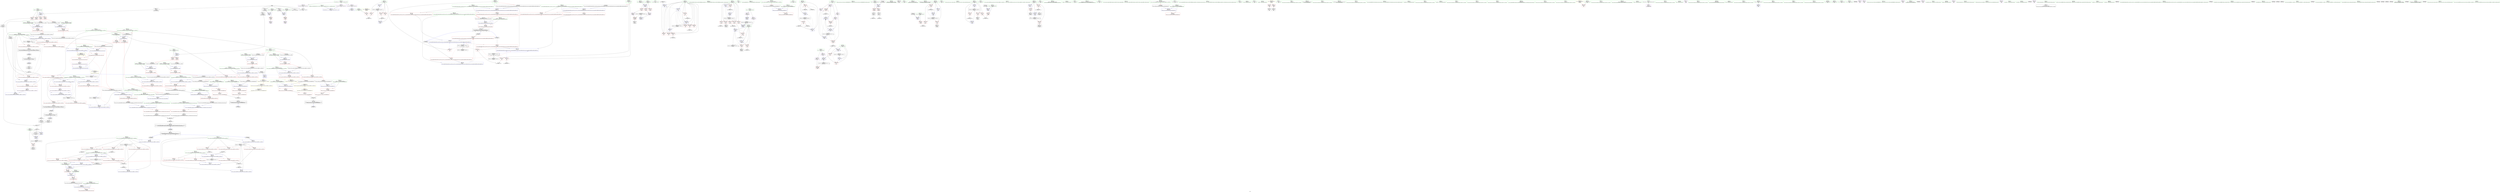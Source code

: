 digraph "SVFG" {
	label="SVFG";

	Node0x55b7d0dca290 [shape=record,color=grey,label="{NodeID: 0\nNullPtr}"];
	Node0x55b7d0dca290 -> Node0x55b7d0e06e90[style=solid];
	Node0x55b7d0dca290 -> Node0x55b7d0e06f90[style=solid];
	Node0x55b7d0dca290 -> Node0x55b7d0e07060[style=solid];
	Node0x55b7d0dca290 -> Node0x55b7d0e07130[style=solid];
	Node0x55b7d0dca290 -> Node0x55b7d0e07200[style=solid];
	Node0x55b7d0dca290 -> Node0x55b7d0e12a60[style=solid];
	Node0x55b7d0e256f0 [shape=record,color=grey,label="{NodeID: 609\n99 = Binary(97, 98, )\n}"];
	Node0x55b7d0e256f0 -> Node0x55b7d0e259f0[style=solid];
	Node0x55b7d0e0f460 [shape=record,color=red,label="{NodeID: 277\n378\<--356\n\<--t\nmain\n}"];
	Node0x55b7d0e0f460 -> Node0x55b7d0e26d70[style=solid];
	Node0x55b7d0e00150 [shape=record,color=green,label="{NodeID: 111\n547\<--548\n__middle\<--__middle_field_insensitive\n_ZSt13__lower_boundIPiiN9__gnu_cxx5__ops14_Iter_less_valEET_S4_S4_RKT0_T1_\n|{|<s3>33}}"];
	Node0x55b7d0e00150 -> Node0x55b7d0e10980[style=solid];
	Node0x55b7d0e00150 -> Node0x55b7d0e10a50[style=solid];
	Node0x55b7d0e00150 -> Node0x55b7d0e09ad0[style=solid];
	Node0x55b7d0e00150:s3 -> Node0x55b7d0e7c700[style=solid,color=red];
	Node0x55b7d0e7e600 [shape=record,color=black,label="{NodeID: 886\n517 = PHI(791, )\n}"];
	Node0x55b7d0e7e600 -> Node0x55b7d0e0fe20[style=solid];
	Node0x55b7d0e091e0 [shape=record,color=blue,label="{NodeID: 388\n356\<--480\nt\<--inc39\nmain\n}"];
	Node0x55b7d0e091e0 -> Node0x55b7d0e44ab0[style=dashed];
	Node0x55b7d0e04640 [shape=record,color=red,label="{NodeID: 222\n115\<--72\n\<--st.addr\n_Z2bsPiS_ic\n}"];
	Node0x55b7d0e04640 -> Node0x55b7d0e078b0[style=solid];
	Node0x55b7d0e00a90 [shape=record,color=green,label="{NodeID: 56\n156\<--157\n__first.addr\<--__first.addr_field_insensitive\n_ZSt11upper_boundIPiiET_S1_S1_RKT0_\n}"];
	Node0x55b7d0e00a90 -> Node0x55b7d0e0cf00[style=solid];
	Node0x55b7d0e00a90 -> Node0x55b7d0e132b0[style=solid];
	Node0x55b7d0e468b0 [shape=record,color=black,label="{NodeID: 665\nMR_46V_2 = PHI(MR_46V_3, MR_46V_1, )\npts\{270 \}\n}"];
	Node0x55b7d0e468b0 -> Node0x55b7d0e0e5c0[style=dashed];
	Node0x55b7d0e468b0 -> Node0x55b7d0e14150[style=dashed];
	Node0x55b7d0e468b0 -> Node0x55b7d0e468b0[style=dashed];
	Node0x55b7d0e121e0 [shape=record,color=red,label="{NodeID: 333\n745\<--724\n\<--__middle\n_ZSt13__upper_boundIPiiN9__gnu_cxx5__ops14_Val_less_iterEET_S4_S4_RKT0_T1_\n|{<s0>41}}"];
	Node0x55b7d0e121e0:s0 -> Node0x55b7d0e7b420[style=solid,color=red];
	Node0x55b7d0e07a50 [shape=record,color=black,label="{NodeID: 167\n67\<--123\n_Z2bsPiS_ic_ret\<--\n_Z2bsPiS_ic\n}"];
	Node0x55b7d0dfbe40 [shape=record,color=green,label="{NodeID: 1\n7\<--1\n__dso_handle\<--dummyObj\nGlob }"];
	Node0x55b7d0e25870 [shape=record,color=grey,label="{NodeID: 610\n405 = Binary(404, 272, )\n}"];
	Node0x55b7d0e25870 -> Node0x55b7d0e14700[style=solid];
	Node0x55b7d0e0f530 [shape=record,color=red,label="{NodeID: 278\n386\<--356\n\<--t\nmain\n}"];
	Node0x55b7d0e00220 [shape=record,color=green,label="{NodeID: 112\n555\<--556\n_ZSt8distanceIPiENSt15iterator_traitsIT_E15difference_typeES2_S2_\<--_ZSt8distanceIPiENSt15iterator_traitsIT_E15difference_typeES2_S2__field_insensitive\n}"];
	Node0x55b7d0e7e740 [shape=record,color=black,label="{NodeID: 887\n521 = PHI(791, )\n}"];
	Node0x55b7d0e7e740 -> Node0x55b7d0e0fef0[style=solid];
	Node0x55b7d0e092b0 [shape=record,color=blue,label="{NodeID: 389\n502\<--500\n__a.addr\<--__a\n_ZSt4swapIxENSt9enable_ifIXsr6__and_ISt6__not_ISt15__is_tuple_likeIT_EESt21is_move_constructibleIS3_ESt18is_move_assignableIS3_EEE5valueEvE4typeERS3_SC_\n}"];
	Node0x55b7d0e092b0 -> Node0x55b7d0e0fa10[style=dashed];
	Node0x55b7d0e092b0 -> Node0x55b7d0e0fae0[style=dashed];
	Node0x55b7d0e04710 [shape=record,color=red,label="{NodeID: 223\n92\<--74\n\<--en.addr\n_Z2bsPiS_ic\n|{<s0>3}}"];
	Node0x55b7d0e04710:s0 -> Node0x55b7d0e7ba60[style=solid,color=red];
	Node0x55b7d0e00b60 [shape=record,color=green,label="{NodeID: 57\n158\<--159\n__last.addr\<--__last.addr_field_insensitive\n_ZSt11upper_boundIPiiET_S1_S1_RKT0_\n}"];
	Node0x55b7d0e00b60 -> Node0x55b7d0e0cfd0[style=solid];
	Node0x55b7d0e00b60 -> Node0x55b7d0e13380[style=solid];
	Node0x55b7d0e46db0 [shape=record,color=black,label="{NodeID: 666\nMR_48V_3 = PHI(MR_48V_4, MR_48V_2, )\npts\{120000 \}\n}"];
	Node0x55b7d0e46db0 -> Node0x55b7d0e13fb0[style=dashed];
	Node0x55b7d0e46db0 -> Node0x55b7d0e46db0[style=dashed];
	Node0x55b7d0e122b0 [shape=record,color=red,label="{NodeID: 334\n753\<--724\n\<--__middle\n_ZSt13__upper_boundIPiiN9__gnu_cxx5__ops14_Val_less_iterEET_S4_S4_RKT0_T1_\n}"];
	Node0x55b7d0e122b0 -> Node0x55b7d0e18d50[style=solid];
	Node0x55b7d0e07b20 [shape=record,color=black,label="{NodeID: 168\n125\<--148\n_ZSt11lower_boundIPiiET_S1_S1_RKT0__ret\<--call\n_ZSt11lower_boundIPiiET_S1_S1_RKT0_\n|{<s0>3}}"];
	Node0x55b7d0e07b20:s0 -> Node0x55b7d0e7d2d0[style=solid,color=blue];
	Node0x55b7d0dfbed0 [shape=record,color=green,label="{NodeID: 2\n8\<--1\n.str\<--dummyObj\nGlob }"];
	Node0x55b7d0e259f0 [shape=record,color=grey,label="{NodeID: 611\n100 = Binary(99, 101, )\n}"];
	Node0x55b7d0e259f0 -> Node0x55b7d0e07640[style=solid];
	Node0x55b7d0e0f600 [shape=record,color=red,label="{NodeID: 279\n479\<--356\n\<--t\nmain\n}"];
	Node0x55b7d0e0f600 -> Node0x55b7d0e23d70[style=solid];
	Node0x55b7d0e04d70 [shape=record,color=green,label="{NodeID: 113\n569\<--570\n_ZSt7advanceIPilEvRT_T0_\<--_ZSt7advanceIPilEvRT_T0__field_insensitive\n}"];
	Node0x55b7d0e7e880 [shape=record,color=black,label="{NodeID: 888\n554 = PHI(598, )\n}"];
	Node0x55b7d0e7e880 -> Node0x55b7d0e09930[style=solid];
	Node0x55b7d0e09380 [shape=record,color=blue,label="{NodeID: 390\n504\<--501\n__b.addr\<--__b\n_ZSt4swapIxENSt9enable_ifIXsr6__and_ISt6__not_ISt15__is_tuple_likeIT_EESt21is_move_constructibleIS3_ESt18is_move_assignableIS3_EEE5valueEvE4typeERS3_SC_\n}"];
	Node0x55b7d0e09380 -> Node0x55b7d0e0fbb0[style=dashed];
	Node0x55b7d0e09380 -> Node0x55b7d0e0fc80[style=dashed];
	Node0x55b7d0e047e0 [shape=record,color=red,label="{NodeID: 224\n111\<--74\n\<--en.addr\n_Z2bsPiS_ic\n|{<s0>4}}"];
	Node0x55b7d0e047e0:s0 -> Node0x55b7d0e7b6a0[style=solid,color=red];
	Node0x55b7d0e00c30 [shape=record,color=green,label="{NodeID: 58\n160\<--161\n__val.addr\<--__val.addr_field_insensitive\n_ZSt11upper_boundIPiiET_S1_S1_RKT0_\n}"];
	Node0x55b7d0e00c30 -> Node0x55b7d0e0d0a0[style=solid];
	Node0x55b7d0e00c30 -> Node0x55b7d0e13450[style=solid];
	Node0x55b7d0e12380 [shape=record,color=red,label="{NodeID: 335\n784\<--775\nthis1\<--this.addr\n_ZNK9__gnu_cxx5__ops14_Val_less_iterclIKiPiEEbRT_T0_\n}"];
	Node0x55b7d0e07bf0 [shape=record,color=black,label="{NodeID: 169\n152\<--175\n_ZSt11upper_boundIPiiET_S1_S1_RKT0__ret\<--call\n_ZSt11upper_boundIPiiET_S1_S1_RKT0_\n|{<s0>4}}"];
	Node0x55b7d0e07bf0:s0 -> Node0x55b7d0e7d0c0[style=solid,color=blue];
	Node0x55b7d0dfc180 [shape=record,color=green,label="{NodeID: 3\n10\<--1\n_ZSt3cin\<--dummyObj\nGlob }"];
	Node0x55b7d0e25b70 [shape=record,color=grey,label="{NodeID: 612\n463 = cmp(460, 394, )\n}"];
	Node0x55b7d0e0f6d0 [shape=record,color=red,label="{NodeID: 280\n427\<--426\n\<--arrayidx14\nmain\n}"];
	Node0x55b7d0e0f6d0 -> Node0x55b7d0e24970[style=solid];
	Node0x55b7d0e04e00 [shape=record,color=green,label="{NodeID: 114\n574\<--575\n_ZNK9__gnu_cxx5__ops14_Iter_less_valclIPiKiEEbT_RT0_\<--_ZNK9__gnu_cxx5__ops14_Iter_less_valclIPiKiEEbT_RT0__field_insensitive\n}"];
	Node0x55b7d0e7e9c0 [shape=record,color=black,label="{NodeID: 889\n616 = PHI(665, )\n}"];
	Node0x55b7d0e7e9c0 -> Node0x55b7d0e08680[style=solid];
	Node0x55b7d0e4cfa0 [shape=record,color=yellow,style=double,label="{NodeID: 723\n6V_1 = ENCHI(MR_6V_0)\npts\{77 \}\nFun[_ZSt11upper_boundIPiiET_S1_S1_RKT0_]|{<s0>8}}"];
	Node0x55b7d0e4cfa0:s0 -> Node0x55b7d0e3d350[style=dashed,color=red];
	Node0x55b7d0e09450 [shape=record,color=blue,label="{NodeID: 391\n506\<--514\n__tmp\<--\n_ZSt4swapIxENSt9enable_ifIXsr6__and_ISt6__not_ISt15__is_tuple_likeIT_EESt21is_move_constructibleIS3_ESt18is_move_assignableIS3_EEE5valueEvE4typeERS3_SC_\n}"];
	Node0x55b7d0e09450 -> Node0x55b7d0e0fe20[style=dashed];
	Node0x55b7d0e09450 -> Node0x55b7d0e0fef0[style=dashed];
	Node0x55b7d0e048b0 [shape=record,color=red,label="{NodeID: 225\n86\<--78\n\<--c.addr\n_Z2bsPiS_ic\n}"];
	Node0x55b7d0e048b0 -> Node0x55b7d0e073d0[style=solid];
	Node0x55b7d0e00d00 [shape=record,color=green,label="{NodeID: 59\n162\<--163\nagg.tmp\<--agg.tmp_field_insensitive\n_ZSt11upper_boundIPiiET_S1_S1_RKT0_\n}"];
	Node0x55b7d0e12450 [shape=record,color=red,label="{NodeID: 336\n785\<--777\n\<--__val.addr\n_ZNK9__gnu_cxx5__ops14_Val_less_iterclIKiPiEEbRT_T0_\n}"];
	Node0x55b7d0e12450 -> Node0x55b7d0e125f0[style=solid];
	Node0x55b7d0e07cc0 [shape=record,color=black,label="{NodeID: 170\n335\<--193\nmain_ret\<--\nmain\n}"];
	Node0x55b7d0dfc210 [shape=record,color=green,label="{NodeID: 4\n21\<--1\n.str.1\<--dummyObj\nGlob }"];
	Node0x55b7d0e25cf0 [shape=record,color=grey,label="{NodeID: 613\n560 = cmp(559, 394, )\n}"];
	Node0x55b7d0e0f7a0 [shape=record,color=red,label="{NodeID: 281\n433\<--432\n\<--arrayidx16\nmain\n}"];
	Node0x55b7d0e0f7a0 -> Node0x55b7d0e23a70[style=solid];
	Node0x55b7d0e04ec0 [shape=record,color=green,label="{NodeID: 115\n595\<--596\nretval\<--retval_field_insensitive\n_ZN9__gnu_cxx5__ops15__iter_less_valEv\n}"];
	Node0x55b7d0e7eb00 [shape=record,color=black,label="{NodeID: 890\n731 = PHI(598, )\n}"];
	Node0x55b7d0e7eb00 -> Node0x55b7d0e0acb0[style=solid];
	Node0x55b7d0e09520 [shape=record,color=blue,label="{NodeID: 392\n519\<--518\n\<--\n_ZSt4swapIxENSt9enable_ifIXsr6__and_ISt6__not_ISt15__is_tuple_likeIT_EESt21is_move_constructibleIS3_ESt18is_move_assignableIS3_EEE5valueEvE4typeERS3_SC_\n|{|<s1>23|<s2>23}}"];
	Node0x55b7d0e09520 -> Node0x55b7d0e0fef0[style=dashed];
	Node0x55b7d0e09520:s1 -> Node0x55b7d0e0ef80[style=dashed,color=blue];
	Node0x55b7d0e09520:s2 -> Node0x55b7d0e3aa80[style=dashed,color=blue];
	Node0x55b7d0e04980 [shape=record,color=red,label="{NodeID: 226\n105\<--78\n\<--c.addr\n_Z2bsPiS_ic\n}"];
	Node0x55b7d0e04980 -> Node0x55b7d0e07710[style=solid];
	Node0x55b7d0e00dd0 [shape=record,color=green,label="{NodeID: 60\n164\<--165\nundef.agg.tmp\<--undef.agg.tmp_field_insensitive\n_ZSt11upper_boundIPiiET_S1_S1_RKT0_\n}"];
	Node0x55b7d0e12520 [shape=record,color=red,label="{NodeID: 337\n787\<--779\n\<--__it.addr\n_ZNK9__gnu_cxx5__ops14_Val_less_iterclIKiPiEEbRT_T0_\n}"];
	Node0x55b7d0e12520 -> Node0x55b7d0e126c0[style=solid];
	Node0x55b7d0e07d90 [shape=record,color=black,label="{NodeID: 171\n201\<--200\nidxprom\<--\n_Z2aiPii\n}"];
	Node0x55b7d0dfc2d0 [shape=record,color=green,label="{NodeID: 5\n23\<--1\n.str.2\<--dummyObj\nGlob }"];
	Node0x55b7d0e25e70 [shape=record,color=grey,label="{NodeID: 614\n441 = cmp(440, 398, )\n}"];
	Node0x55b7d0e0f870 [shape=record,color=red,label="{NodeID: 282\n446\<--445\n\<--arrayidx21\nmain\n}"];
	Node0x55b7d0e0f870 -> Node0x55b7d0e23470[style=solid];
	Node0x55b7d0e04f90 [shape=record,color=green,label="{NodeID: 116\n601\<--602\n__first.addr\<--__first.addr_field_insensitive\n_ZSt8distanceIPiENSt15iterator_traitsIT_E15difference_typeES2_S2_\n|{|<s2>35}}"];
	Node0x55b7d0e04f90 -> Node0x55b7d0e10b20[style=solid];
	Node0x55b7d0e04f90 -> Node0x55b7d0e09ee0[style=solid];
	Node0x55b7d0e04f90:s2 -> Node0x55b7d0e7ed50[style=solid,color=red];
	Node0x55b7d0e7ec40 [shape=record,color=black,label="{NodeID: 891\n746 = PHI(771, )\n}"];
	Node0x55b7d0e095f0 [shape=record,color=blue,label="{NodeID: 393\n523\<--522\n\<--\n_ZSt4swapIxENSt9enable_ifIXsr6__and_ISt6__not_ISt15__is_tuple_likeIT_EESt21is_move_constructibleIS3_ESt18is_move_assignableIS3_EEE5valueEvE4typeERS3_SC_\n|{<s0>23|<s1>23}}"];
	Node0x55b7d0e095f0:s0 -> Node0x55b7d0e0f120[style=dashed,color=blue];
	Node0x55b7d0e095f0:s1 -> Node0x55b7d0e3ebe0[style=dashed,color=blue];
	Node0x55b7d0e04a50 [shape=record,color=red,label="{NodeID: 227\n123\<--80\n\<--k\n_Z2bsPiS_ic\n}"];
	Node0x55b7d0e04a50 -> Node0x55b7d0e07a50[style=solid];
	Node0x55b7d0e00ea0 [shape=record,color=green,label="{NodeID: 61\n173\<--174\n_ZN9__gnu_cxx5__ops15__val_less_iterEv\<--_ZN9__gnu_cxx5__ops15__val_less_iterEv_field_insensitive\n}"];
	Node0x55b7d0e481b0 [shape=record,color=black,label="{NodeID: 670\nMR_83V_3 = PHI(MR_83V_4, MR_83V_2, )\npts\{715 \}\n}"];
	Node0x55b7d0e481b0 -> Node0x55b7d0e118f0[style=dashed];
	Node0x55b7d0e481b0 -> Node0x55b7d0e11a90[style=dashed];
	Node0x55b7d0e481b0 -> Node0x55b7d0e18d50[style=dashed];
	Node0x55b7d0e481b0 -> Node0x55b7d0e481b0[style=dashed];
	Node0x55b7d0e125f0 [shape=record,color=red,label="{NodeID: 338\n786\<--785\n\<--\n_ZNK9__gnu_cxx5__ops14_Val_less_iterclIKiPiEEbRT_T0_\n}"];
	Node0x55b7d0e125f0 -> Node0x55b7d0e26170[style=solid];
	Node0x55b7d0e07e60 [shape=record,color=black,label="{NodeID: 172\n238\<--237\nidxprom\<--\n_Z2alPii\n}"];
	Node0x55b7d0dfcb70 [shape=record,color=green,label="{NodeID: 6\n25\<--1\nstdin\<--dummyObj\nGlob }"];
	Node0x55b7d0e25ff0 [shape=record,color=grey,label="{NodeID: 615\n419 = cmp(417, 418, )\n}"];
	Node0x55b7d0e0f940 [shape=record,color=red,label="{NodeID: 283\n470\<--469\n\<--arrayidx34\nmain\n}"];
	Node0x55b7d0e05060 [shape=record,color=green,label="{NodeID: 117\n603\<--604\n__last.addr\<--__last.addr_field_insensitive\n_ZSt8distanceIPiENSt15iterator_traitsIT_E15difference_typeES2_S2_\n}"];
	Node0x55b7d0e05060 -> Node0x55b7d0e10bf0[style=solid];
	Node0x55b7d0e05060 -> Node0x55b7d0e09fb0[style=solid];
	Node0x55b7d0e7ed50 [shape=record,color=black,label="{NodeID: 892\n684 = PHI(601, 639, )\n0th arg _ZSt19__iterator_categoryIPiENSt15iterator_traitsIT_E17iterator_categoryERKS2_ }"];
	Node0x55b7d0e7ed50 -> Node0x55b7d0e0a700[style=solid];
	Node0x55b7d0e096c0 [shape=record,color=blue,label="{NodeID: 394\n537\<--532\n__first.addr\<--__first\n_ZSt13__lower_boundIPiiN9__gnu_cxx5__ops14_Iter_less_valEET_S4_S4_RKT0_T1_\n}"];
	Node0x55b7d0e096c0 -> Node0x55b7d0e0ffc0[style=dashed];
	Node0x55b7d0e096c0 -> Node0x55b7d0e3ffb0[style=dashed];
	Node0x55b7d0e04b20 [shape=record,color=red,label="{NodeID: 228\n142\<--129\n\<--__first.addr\n_ZSt11lower_boundIPiiET_S1_S1_RKT0_\n|{<s0>6}}"];
	Node0x55b7d0e04b20:s0 -> Node0x55b7d0e7fd00[style=solid,color=red];
	Node0x55b7d0e00fa0 [shape=record,color=green,label="{NodeID: 62\n176\<--177\n_ZSt13__upper_boundIPiiN9__gnu_cxx5__ops14_Val_less_iterEET_S4_S4_RKT0_T1_\<--_ZSt13__upper_boundIPiiN9__gnu_cxx5__ops14_Val_less_iterEET_S4_S4_RKT0_T1__field_insensitive\n}"];
	Node0x55b7d0e486b0 [shape=record,color=black,label="{NodeID: 671\nMR_89V_3 = PHI(MR_89V_5, MR_89V_2, )\npts\{721 \}\n}"];
	Node0x55b7d0e486b0 -> Node0x55b7d0e11d00[style=dashed];
	Node0x55b7d0e486b0 -> Node0x55b7d0e11dd0[style=dashed];
	Node0x55b7d0e486b0 -> Node0x55b7d0e11ea0[style=dashed];
	Node0x55b7d0e486b0 -> Node0x55b7d0e18c80[style=dashed];
	Node0x55b7d0e486b0 -> Node0x55b7d0e18ef0[style=dashed];
	Node0x55b7d0e126c0 [shape=record,color=red,label="{NodeID: 339\n788\<--787\n\<--\n_ZNK9__gnu_cxx5__ops14_Val_less_iterclIKiPiEEbRT_T0_\n}"];
	Node0x55b7d0e126c0 -> Node0x55b7d0e26170[style=solid];
	Node0x55b7d0e07f30 [shape=record,color=black,label="{NodeID: 173\n265\<--264\nidxprom\<--\n_Z5sievev\n}"];
	Node0x55b7d0dfcc00 [shape=record,color=green,label="{NodeID: 7\n26\<--1\n.str.3\<--dummyObj\nGlob }"];
	Node0x55b7d0e26170 [shape=record,color=grey,label="{NodeID: 616\n789 = cmp(786, 788, )\n}"];
	Node0x55b7d0e26170 -> Node0x55b7d0e08b60[style=solid];
	Node0x55b7d0e0fa10 [shape=record,color=red,label="{NodeID: 284\n510\<--502\n\<--__a.addr\n_ZSt4swapIxENSt9enable_ifIXsr6__and_ISt6__not_ISt15__is_tuple_likeIT_EESt21is_move_constructibleIS3_ESt18is_move_assignableIS3_EEE5valueEvE4typeERS3_SC_\n|{<s0>29}}"];
	Node0x55b7d0e0fa10:s0 -> Node0x55b7d0e7ef90[style=solid,color=red];
	Node0x55b7d0e05130 [shape=record,color=green,label="{NodeID: 118\n605\<--606\nagg.tmp\<--agg.tmp_field_insensitive\n_ZSt8distanceIPiENSt15iterator_traitsIT_E15difference_typeES2_S2_\n}"];
	Node0x55b7d0e7ef90 [shape=record,color=black,label="{NodeID: 893\n792 = PHI(510, 516, 506, )\n0th arg _ZSt4moveIRxEONSt16remove_referenceIT_E4typeEOS2_ }"];
	Node0x55b7d0e7ef90 -> Node0x55b7d0e19230[style=solid];
	Node0x55b7d0e4d350 [shape=record,color=yellow,style=double,label="{NodeID: 727\n6V_1 = ENCHI(MR_6V_0)\npts\{77 \}\nFun[_ZSt11lower_boundIPiiET_S1_S1_RKT0_]|{<s0>6}}"];
	Node0x55b7d0e4d350:s0 -> Node0x55b7d0e4c5a0[style=dashed,color=red];
	Node0x55b7d0e09790 [shape=record,color=blue,label="{NodeID: 395\n539\<--533\n__last.addr\<--__last\n_ZSt13__lower_boundIPiiN9__gnu_cxx5__ops14_Iter_less_valEET_S4_S4_RKT0_T1_\n}"];
	Node0x55b7d0e09790 -> Node0x55b7d0e10300[style=dashed];
	Node0x55b7d0e04bf0 [shape=record,color=red,label="{NodeID: 229\n143\<--131\n\<--__last.addr\n_ZSt11lower_boundIPiiET_S1_S1_RKT0_\n|{<s0>6}}"];
	Node0x55b7d0e04bf0:s0 -> Node0x55b7d0e7fe40[style=solid,color=red];
	Node0x55b7d0e010a0 [shape=record,color=green,label="{NodeID: 63\n179\<--180\n_Z2aiPii\<--_Z2aiPii_field_insensitive\n}"];
	Node0x55b7d0e48bb0 [shape=record,color=black,label="{NodeID: 672\nMR_91V_2 = PHI(MR_91V_3, MR_91V_1, )\npts\{723 \}\n}"];
	Node0x55b7d0e48bb0 -> Node0x55b7d0e0ad80[style=dashed];
	Node0x55b7d0e12790 [shape=record,color=red,label="{NodeID: 340\n796\<--793\n\<--__t.addr\n_ZSt4moveIRxEONSt16remove_referenceIT_E4typeEOS2_\n}"];
	Node0x55b7d0e12790 -> Node0x55b7d0e08c30[style=solid];
	Node0x55b7d0e08000 [shape=record,color=black,label="{NodeID: 174\n285\<--284\nidxprom1\<--\n_Z5sievev\n}"];
	Node0x55b7d0dfcc90 [shape=record,color=green,label="{NodeID: 8\n28\<--1\n.str.4\<--dummyObj\nGlob }"];
	Node0x55b7d0e262f0 [shape=record,color=grey,label="{NodeID: 617\n663 = cmp(660, 662, )\n}"];
	Node0x55b7d0e262f0 -> Node0x55b7d0e08750[style=solid];
	Node0x55b7d0e0fae0 [shape=record,color=red,label="{NodeID: 285\n519\<--502\n\<--__a.addr\n_ZSt4swapIxENSt9enable_ifIXsr6__and_ISt6__not_ISt15__is_tuple_likeIT_EESt21is_move_constructibleIS3_ESt18is_move_assignableIS3_EEE5valueEvE4typeERS3_SC_\n}"];
	Node0x55b7d0e0fae0 -> Node0x55b7d0e09520[style=solid];
	Node0x55b7d0e05200 [shape=record,color=green,label="{NodeID: 119\n607\<--608\nundef.agg.tmp\<--undef.agg.tmp_field_insensitive\n_ZSt8distanceIPiENSt15iterator_traitsIT_E15difference_typeES2_S2_\n}"];
	Node0x55b7d0e7f1e0 [shape=record,color=black,label="{NodeID: 894\n183 = PHI()\n1st arg _Z2aiPii }"];
	Node0x55b7d0e7f1e0 -> Node0x55b7d0e135f0[style=solid];
	Node0x55b7d0e09860 [shape=record,color=blue,label="{NodeID: 396\n541\<--534\n__val.addr\<--__val\n_ZSt13__lower_boundIPiiN9__gnu_cxx5__ops14_Iter_less_valEET_S4_S4_RKT0_T1_\n}"];
	Node0x55b7d0e09860 -> Node0x55b7d0e103d0[style=dashed];
	Node0x55b7d0e04cc0 [shape=record,color=red,label="{NodeID: 230\n144\<--133\n\<--__val.addr\n_ZSt11lower_boundIPiiET_S1_S1_RKT0_\n|{<s0>6}}"];
	Node0x55b7d0e04cc0:s0 -> Node0x55b7d0e7ff80[style=solid,color=red];
	Node0x55b7d0e011a0 [shape=record,color=green,label="{NodeID: 64\n184\<--185\np.addr\<--p.addr_field_insensitive\n_Z2aiPii\n}"];
	Node0x55b7d0e011a0 -> Node0x55b7d0e0d170[style=solid];
	Node0x55b7d0e011a0 -> Node0x55b7d0e13520[style=solid];
	Node0x55b7d0e490b0 [shape=record,color=black,label="{NodeID: 673\nMR_93V_2 = PHI(MR_93V_4, MR_93V_1, )\npts\{725 \}\n}"];
	Node0x55b7d0e490b0 -> Node0x55b7d0e18bf0[style=dashed];
	Node0x55b7d0e12860 [shape=record,color=blue,label="{NodeID: 341\n802\<--39\nllvm.global_ctors_0\<--\nGlob }"];
	Node0x55b7d0e080d0 [shape=record,color=black,label="{NodeID: 175\n288\<--287\ntobool\<--\n_Z5sievev\n}"];
	Node0x55b7d0dfcd50 [shape=record,color=green,label="{NodeID: 9\n30\<--1\nstdout\<--dummyObj\nGlob }"];
	Node0x55b7d0e26470 [shape=record,color=grey,label="{NodeID: 618\n197 = cmp(195, 196, )\n}"];
	Node0x55b7d0e0fbb0 [shape=record,color=red,label="{NodeID: 286\n516\<--504\n\<--__b.addr\n_ZSt4swapIxENSt9enable_ifIXsr6__and_ISt6__not_ISt15__is_tuple_likeIT_EESt21is_move_constructibleIS3_ESt18is_move_assignableIS3_EEE5valueEvE4typeERS3_SC_\n|{<s0>30}}"];
	Node0x55b7d0e0fbb0:s0 -> Node0x55b7d0e7ef90[style=solid,color=red];
	Node0x55b7d0e052d0 [shape=record,color=green,label="{NodeID: 120\n614\<--615\n_ZSt19__iterator_categoryIPiENSt15iterator_traitsIT_E17iterator_categoryERKS2_\<--_ZSt19__iterator_categoryIPiENSt15iterator_traitsIT_E17iterator_categoryERKS2__field_insensitive\n}"];
	Node0x55b7d0e7f2b0 [shape=record,color=black,label="{NodeID: 895\n646 = PHI(535, )\n0th arg _ZNK9__gnu_cxx5__ops14_Iter_less_valclIPiKiEEbT_RT0_ }"];
	Node0x55b7d0e7f2b0 -> Node0x55b7d0e0a2f0[style=solid];
	Node0x55b7d0e09930 [shape=record,color=blue,label="{NodeID: 397\n543\<--554\n__len\<--call\n_ZSt13__lower_boundIPiiN9__gnu_cxx5__ops14_Iter_less_valEET_S4_S4_RKT0_T1_\n}"];
	Node0x55b7d0e09930 -> Node0x55b7d0e404b0[style=dashed];
	Node0x55b7d0e0cf00 [shape=record,color=red,label="{NodeID: 231\n169\<--156\n\<--__first.addr\n_ZSt11upper_boundIPiiET_S1_S1_RKT0_\n|{<s0>8}}"];
	Node0x55b7d0e0cf00:s0 -> Node0x55b7d0e7be80[style=solid,color=red];
	Node0x55b7d0e01270 [shape=record,color=green,label="{NodeID: 65\n186\<--187\nl.addr\<--l.addr_field_insensitive\n_Z2aiPii\n}"];
	Node0x55b7d0e01270 -> Node0x55b7d0e0d240[style=solid];
	Node0x55b7d0e01270 -> Node0x55b7d0e135f0[style=solid];
	Node0x55b7d0e495b0 [shape=record,color=black,label="{NodeID: 674\nMR_36V_3 = PHI(MR_36V_4, MR_36V_2, )\npts\{227 \}\n}"];
	Node0x55b7d0e495b0 -> Node0x55b7d0e0d720[style=dashed];
	Node0x55b7d0e495b0 -> Node0x55b7d0e0d7f0[style=dashed];
	Node0x55b7d0e495b0 -> Node0x55b7d0e0d8c0[style=dashed];
	Node0x55b7d0e495b0 -> Node0x55b7d0e13ad0[style=dashed];
	Node0x55b7d0e12960 [shape=record,color=blue,label="{NodeID: 342\n803\<--40\nllvm.global_ctors_1\<--_GLOBAL__sub_I_fahimzubayer18_1_1.cpp\nGlob }"];
	Node0x55b7d0e081a0 [shape=record,color=black,label="{NodeID: 176\n294\<--292\nidxprom3\<--inc\n_Z5sievev\n}"];
	Node0x55b7d0dfce50 [shape=record,color=green,label="{NodeID: 10\n31\<--1\n_ZSt4cout\<--dummyObj\nGlob }"];
	Node0x55b7d0e265f0 [shape=record,color=grey,label="{NodeID: 619\n88 = cmp(87, 89, )\n}"];
	Node0x55b7d0e0fc80 [shape=record,color=red,label="{NodeID: 287\n523\<--504\n\<--__b.addr\n_ZSt4swapIxENSt9enable_ifIXsr6__and_ISt6__not_ISt15__is_tuple_likeIT_EESt21is_move_constructibleIS3_ESt18is_move_assignableIS3_EEE5valueEvE4typeERS3_SC_\n}"];
	Node0x55b7d0e0fc80 -> Node0x55b7d0e095f0[style=solid];
	Node0x55b7d0e053d0 [shape=record,color=green,label="{NodeID: 121\n617\<--618\n_ZSt10__distanceIPiENSt15iterator_traitsIT_E15difference_typeES2_S2_St26random_access_iterator_tag\<--_ZSt10__distanceIPiENSt15iterator_traitsIT_E15difference_typeES2_S2_St26random_access_iterator_tag_field_insensitive\n}"];
	Node0x55b7d0e7f3c0 [shape=record,color=black,label="{NodeID: 896\n647 = PHI(571, )\n1st arg _ZNK9__gnu_cxx5__ops14_Iter_less_valclIPiKiEEbT_RT0_ }"];
	Node0x55b7d0e7f3c0 -> Node0x55b7d0e0a3c0[style=solid];
	Node0x55b7d0e09a00 [shape=record,color=blue,label="{NodeID: 398\n545\<--563\n__half\<--shr\n_ZSt13__lower_boundIPiiN9__gnu_cxx5__ops14_Iter_less_valEET_S4_S4_RKT0_T1_\n}"];
	Node0x55b7d0e09a00 -> Node0x55b7d0e10710[style=dashed];
	Node0x55b7d0e09a00 -> Node0x55b7d0e107e0[style=dashed];
	Node0x55b7d0e09a00 -> Node0x55b7d0e108b0[style=dashed];
	Node0x55b7d0e09a00 -> Node0x55b7d0e409b0[style=dashed];
	Node0x55b7d0e0cfd0 [shape=record,color=red,label="{NodeID: 232\n170\<--158\n\<--__last.addr\n_ZSt11upper_boundIPiiET_S1_S1_RKT0_\n|{<s0>8}}"];
	Node0x55b7d0e0cfd0:s0 -> Node0x55b7d0e7c020[style=solid,color=red];
	Node0x55b7d0e01340 [shape=record,color=green,label="{NodeID: 66\n188\<--189\na\<--a_field_insensitive\n_Z2aiPii\n}"];
	Node0x55b7d0e01340 -> Node0x55b7d0e0d310[style=solid];
	Node0x55b7d0e01340 -> Node0x55b7d0e0d3e0[style=solid];
	Node0x55b7d0e01340 -> Node0x55b7d0e0d4b0[style=solid];
	Node0x55b7d0e01340 -> Node0x55b7d0e136c0[style=solid];
	Node0x55b7d0e01340 -> Node0x55b7d0e13790[style=solid];
	Node0x55b7d0e12a60 [shape=record,color=blue, style = dotted,label="{NodeID: 343\n804\<--3\nllvm.global_ctors_2\<--dummyVal\nGlob }"];
	Node0x55b7d0e08270 [shape=record,color=black,label="{NodeID: 177\n306\<--305\nidxprom8\<--\n_Z5sievev\n}"];
	Node0x55b7d0dfcf50 [shape=record,color=green,label="{NodeID: 11\n32\<--1\n.str.5\<--dummyObj\nGlob }"];
	Node0x55b7d0e26770 [shape=record,color=grey,label="{NodeID: 620\n413 = cmp(409, 394, )\n}"];
	Node0x55b7d0e0fd50 [shape=record,color=red,label="{NodeID: 288\n514\<--511\n\<--call\n_ZSt4swapIxENSt9enable_ifIXsr6__and_ISt6__not_ISt15__is_tuple_likeIT_EESt21is_move_constructibleIS3_ESt18is_move_assignableIS3_EEE5valueEvE4typeERS3_SC_\n}"];
	Node0x55b7d0e0fd50 -> Node0x55b7d0e09450[style=solid];
	Node0x55b7d0e054d0 [shape=record,color=green,label="{NodeID: 122\n623\<--624\n__i.addr\<--__i.addr_field_insensitive\n_ZSt7advanceIPilEvRT_T0_\n}"];
	Node0x55b7d0e054d0 -> Node0x55b7d0e10cc0[style=solid];
	Node0x55b7d0e054d0 -> Node0x55b7d0e10d90[style=solid];
	Node0x55b7d0e054d0 -> Node0x55b7d0e0a080[style=solid];
	Node0x55b7d0e7f4d0 [shape=record,color=black,label="{NodeID: 897\n648 = PHI(572, )\n2nd arg _ZNK9__gnu_cxx5__ops14_Iter_less_valclIPiKiEEbT_RT0_ }"];
	Node0x55b7d0e7f4d0 -> Node0x55b7d0e0a490[style=solid];
	Node0x55b7d0e09ad0 [shape=record,color=blue,label="{NodeID: 399\n547\<--565\n__middle\<--\n_ZSt13__lower_boundIPiiN9__gnu_cxx5__ops14_Iter_less_valEET_S4_S4_RKT0_T1_\n|{<s0>33}}"];
	Node0x55b7d0e09ad0:s0 -> Node0x55b7d0e4f8a0[style=dashed,color=red];
	Node0x55b7d0e0d0a0 [shape=record,color=red,label="{NodeID: 233\n171\<--160\n\<--__val.addr\n_ZSt11upper_boundIPiiET_S1_S1_RKT0_\n|{<s0>8}}"];
	Node0x55b7d0e0d0a0:s0 -> Node0x55b7d0e7c160[style=solid,color=red];
	Node0x55b7d0e01410 [shape=record,color=green,label="{NodeID: 67\n205\<--206\nscanf\<--scanf_field_insensitive\n}"];
	Node0x55b7d0e12b60 [shape=record,color=blue,label="{NodeID: 344\n72\<--68\nst.addr\<--st\n_Z2bsPiS_ic\n}"];
	Node0x55b7d0e12b60 -> Node0x55b7d0e043d0[style=dashed];
	Node0x55b7d0e12b60 -> Node0x55b7d0e044a0[style=dashed];
	Node0x55b7d0e12b60 -> Node0x55b7d0e04570[style=dashed];
	Node0x55b7d0e12b60 -> Node0x55b7d0e04640[style=dashed];
	Node0x55b7d0e08340 [shape=record,color=black,label="{NodeID: 178\n254\<--326\n_Z5sievev_ret\<--\n_Z5sievev\n}"];
	Node0x55b7d0dfd050 [shape=record,color=green,label="{NodeID: 12\n34\<--1\n.str.6\<--dummyObj\nGlob }"];
	Node0x55b7d0e268f0 [shape=record,color=grey,label="{NodeID: 621\n280 = cmp(279, 281, )\n}"];
	Node0x55b7d0e0fe20 [shape=record,color=red,label="{NodeID: 289\n518\<--517\n\<--call1\n_ZSt4swapIxENSt9enable_ifIXsr6__and_ISt6__not_ISt15__is_tuple_likeIT_EESt21is_move_constructibleIS3_ESt18is_move_assignableIS3_EEE5valueEvE4typeERS3_SC_\n}"];
	Node0x55b7d0e0fe20 -> Node0x55b7d0e09520[style=solid];
	Node0x55b7d0e055a0 [shape=record,color=green,label="{NodeID: 123\n625\<--626\n__n.addr\<--__n.addr_field_insensitive\n_ZSt7advanceIPilEvRT_T0_\n}"];
	Node0x55b7d0e055a0 -> Node0x55b7d0e10e60[style=solid];
	Node0x55b7d0e055a0 -> Node0x55b7d0e0a150[style=solid];
	Node0x55b7d0e7f5e0 [shape=record,color=black,label="{NodeID: 898\n500 = PHI(348, )\n0th arg _ZSt4swapIxENSt9enable_ifIXsr6__and_ISt6__not_ISt15__is_tuple_likeIT_EESt21is_move_constructibleIS3_ESt18is_move_assignableIS3_EEE5valueEvE4typeERS3_SC_ }"];
	Node0x55b7d0e7f5e0 -> Node0x55b7d0e092b0[style=solid];
	Node0x55b7d0e09ba0 [shape=record,color=blue,label="{NodeID: 400\n537\<--577\n__first.addr\<--\n_ZSt13__lower_boundIPiiN9__gnu_cxx5__ops14_Iter_less_valEET_S4_S4_RKT0_T1_\n}"];
	Node0x55b7d0e09ba0 -> Node0x55b7d0e10160[style=dashed];
	Node0x55b7d0e09ba0 -> Node0x55b7d0e09c70[style=dashed];
	Node0x55b7d0e0d170 [shape=record,color=red,label="{NodeID: 234\n199\<--184\n\<--p.addr\n_Z2aiPii\n}"];
	Node0x55b7d0e0d170 -> Node0x55b7d0e03e20[style=solid];
	Node0x55b7d0e01510 [shape=record,color=green,label="{NodeID: 68\n217\<--218\n_Z2alPii\<--_Z2alPii_field_insensitive\n}"];
	Node0x55b7d0e59e80 [shape=record,color=yellow,style=double,label="{NodeID: 843\n118V_2 = CSCHI(MR_118V_1)\npts\{548 725 \}\nCS[]|{<s0>33|<s1>33|<s2>33|<s3>40|<s4>40|<s5>40}}"];
	Node0x55b7d0e59e80:s0 -> Node0x55b7d0e10980[style=dashed,color=blue];
	Node0x55b7d0e59e80:s1 -> Node0x55b7d0e10a50[style=dashed,color=blue];
	Node0x55b7d0e59e80:s2 -> Node0x55b7d0e40eb0[style=dashed,color=blue];
	Node0x55b7d0e59e80:s3 -> Node0x55b7d0e121e0[style=dashed,color=blue];
	Node0x55b7d0e59e80:s4 -> Node0x55b7d0e122b0[style=dashed,color=blue];
	Node0x55b7d0e59e80:s5 -> Node0x55b7d0e490b0[style=dashed,color=blue];
	Node0x55b7d0e12c30 [shape=record,color=blue,label="{NodeID: 345\n74\<--69\nen.addr\<--en\n_Z2bsPiS_ic\n}"];
	Node0x55b7d0e12c30 -> Node0x55b7d0e04710[style=dashed];
	Node0x55b7d0e12c30 -> Node0x55b7d0e047e0[style=dashed];
	Node0x55b7d0e08410 [shape=record,color=black,label="{NodeID: 179\n362\<--359\ncall\<--\nmain\n}"];
	Node0x55b7d0dfd150 [shape=record,color=green,label="{NodeID: 13\n36\<--1\n.str.7\<--dummyObj\nGlob }"];
	Node0x55b7d0e26a70 [shape=record,color=grey,label="{NodeID: 622\n302 = cmp(301, 281, )\n}"];
	Node0x55b7d0e0fef0 [shape=record,color=red,label="{NodeID: 290\n522\<--521\n\<--call2\n_ZSt4swapIxENSt9enable_ifIXsr6__and_ISt6__not_ISt15__is_tuple_likeIT_EESt21is_move_constructibleIS3_ESt18is_move_assignableIS3_EEE5valueEvE4typeERS3_SC_\n}"];
	Node0x55b7d0e0fef0 -> Node0x55b7d0e095f0[style=solid];
	Node0x55b7d0e05670 [shape=record,color=green,label="{NodeID: 124\n627\<--628\n__d\<--__d_field_insensitive\n_ZSt7advanceIPilEvRT_T0_\n}"];
	Node0x55b7d0e05670 -> Node0x55b7d0e10f30[style=solid];
	Node0x55b7d0e05670 -> Node0x55b7d0e0a220[style=solid];
	Node0x55b7d0e7f6f0 [shape=record,color=black,label="{NodeID: 899\n501 = PHI(350, )\n1st arg _ZSt4swapIxENSt9enable_ifIXsr6__and_ISt6__not_ISt15__is_tuple_likeIT_EESt21is_move_constructibleIS3_ESt18is_move_assignableIS3_EEE5valueEvE4typeERS3_SC_ }"];
	Node0x55b7d0e7f6f0 -> Node0x55b7d0e09380[style=solid];
	Node0x55b7d0e09c70 [shape=record,color=blue,label="{NodeID: 401\n537\<--580\n__first.addr\<--incdec.ptr\n_ZSt13__lower_boundIPiiN9__gnu_cxx5__ops14_Iter_less_valEET_S4_S4_RKT0_T1_\n}"];
	Node0x55b7d0e09c70 -> Node0x55b7d0e3ffb0[style=dashed];
	Node0x55b7d0e0d240 [shape=record,color=red,label="{NodeID: 235\n196\<--186\n\<--l.addr\n_Z2aiPii\n}"];
	Node0x55b7d0e0d240 -> Node0x55b7d0e26470[style=solid];
	Node0x55b7d0e01610 [shape=record,color=green,label="{NodeID: 69\n222\<--223\np.addr\<--p.addr_field_insensitive\n_Z2alPii\n}"];
	Node0x55b7d0e01610 -> Node0x55b7d0e0d580[style=solid];
	Node0x55b7d0e01610 -> Node0x55b7d0e13860[style=solid];
	Node0x55b7d0e12d00 [shape=record,color=blue,label="{NodeID: 346\n76\<--70\nval.addr\<--val\n_Z2bsPiS_ic\n|{<s0>3|<s1>4}}"];
	Node0x55b7d0e12d00:s0 -> Node0x55b7d0e4d350[style=dashed,color=red];
	Node0x55b7d0e12d00:s1 -> Node0x55b7d0e4cfa0[style=dashed,color=red];
	Node0x55b7d0e084e0 [shape=record,color=black,label="{NodeID: 180\n368\<--365\ncall1\<--\nmain\n}"];
	Node0x55b7d0dfd250 [shape=record,color=green,label="{NodeID: 14\n39\<--1\n\<--dummyObj\nCan only get source location for instruction, argument, global var or function.}"];
	Node0x55b7d0e26bf0 [shape=record,color=grey,label="{NodeID: 623\n234 = cmp(232, 233, )\n}"];
	Node0x55b7d0e0ffc0 [shape=record,color=red,label="{NodeID: 291\n552\<--537\n\<--__first.addr\n_ZSt13__lower_boundIPiiN9__gnu_cxx5__ops14_Iter_less_valEET_S4_S4_RKT0_T1_\n|{<s0>32}}"];
	Node0x55b7d0e0ffc0:s0 -> Node0x55b7d0e7c2a0[style=solid,color=red];
	Node0x55b7d0e05740 [shape=record,color=green,label="{NodeID: 125\n629\<--630\nagg.tmp\<--agg.tmp_field_insensitive\n_ZSt7advanceIPilEvRT_T0_\n}"];
	Node0x55b7d0e7f800 [shape=record,color=black,label="{NodeID: 900\n692 = PHI(637, )\n0th arg _ZSt9__advanceIPilEvRT_T0_St26random_access_iterator_tag }"];
	Node0x55b7d0e7f800 -> Node0x55b7d0e0a7d0[style=solid];
	Node0x55b7d0e09d40 [shape=record,color=blue,label="{NodeID: 402\n543\<--585\n__len\<--sub2\n_ZSt13__lower_boundIPiiN9__gnu_cxx5__ops14_Iter_less_valEET_S4_S4_RKT0_T1_\n}"];
	Node0x55b7d0e09d40 -> Node0x55b7d0e404b0[style=dashed];
	Node0x55b7d0e0d310 [shape=record,color=red,label="{NodeID: 236\n195\<--188\n\<--a\n_Z2aiPii\n}"];
	Node0x55b7d0e0d310 -> Node0x55b7d0e26470[style=solid];
	Node0x55b7d0e016e0 [shape=record,color=green,label="{NodeID: 70\n224\<--225\nl.addr\<--l.addr_field_insensitive\n_Z2alPii\n}"];
	Node0x55b7d0e016e0 -> Node0x55b7d0e0d650[style=solid];
	Node0x55b7d0e016e0 -> Node0x55b7d0e13930[style=solid];
	Node0x55b7d0750d90 [shape=record,color=black,label="{NodeID: 845\n772 = PHI(712, )\n0th arg _ZNK9__gnu_cxx5__ops14_Val_less_iterclIKiPiEEbRT_T0_ }"];
	Node0x55b7d0750d90 -> Node0x55b7d0e18fc0[style=solid];
	Node0x55b7d0e12dd0 [shape=record,color=blue,label="{NodeID: 347\n78\<--71\nc.addr\<--c\n_Z2bsPiS_ic\n}"];
	Node0x55b7d0e12dd0 -> Node0x55b7d0e048b0[style=dashed];
	Node0x55b7d0e12dd0 -> Node0x55b7d0e04980[style=dashed];
	Node0x55b7d0e085b0 [shape=record,color=black,label="{NodeID: 181\n531\<--592\n_ZSt13__lower_boundIPiiN9__gnu_cxx5__ops14_Iter_less_valEET_S4_S4_RKT0_T1__ret\<--\n_ZSt13__lower_boundIPiiN9__gnu_cxx5__ops14_Iter_less_valEET_S4_S4_RKT0_T1_\n|{<s0>6}}"];
	Node0x55b7d0e085b0:s0 -> Node0x55b7d0e7d440[style=solid,color=blue];
	Node0x55b7d0dfd350 [shape=record,color=green,label="{NodeID: 15\n89\<--1\n\<--dummyObj\nCan only get source location for instruction, argument, global var or function.}"];
	Node0x55b7d0e26d70 [shape=record,color=grey,label="{NodeID: 624\n380 = cmp(378, 379, )\n}"];
	Node0x55b7d0e10090 [shape=record,color=red,label="{NodeID: 292\n565\<--537\n\<--__first.addr\n_ZSt13__lower_boundIPiiN9__gnu_cxx5__ops14_Iter_less_valEET_S4_S4_RKT0_T1_\n}"];
	Node0x55b7d0e10090 -> Node0x55b7d0e09ad0[style=solid];
	Node0x55b7d0e05810 [shape=record,color=green,label="{NodeID: 126\n631\<--632\nundef.agg.tmp\<--undef.agg.tmp_field_insensitive\n_ZSt7advanceIPilEvRT_T0_\n}"];
	Node0x55b7d0e7f940 [shape=record,color=black,label="{NodeID: 901\n693 = PHI(638, )\n1st arg _ZSt9__advanceIPilEvRT_T0_St26random_access_iterator_tag }"];
	Node0x55b7d0e7f940 -> Node0x55b7d0e0a8a0[style=solid];
	Node0x55b7d0e09e10 [shape=record,color=blue,label="{NodeID: 403\n543\<--588\n__len\<--\n_ZSt13__lower_boundIPiiN9__gnu_cxx5__ops14_Iter_less_valEET_S4_S4_RKT0_T1_\n}"];
	Node0x55b7d0e09e10 -> Node0x55b7d0e404b0[style=dashed];
	Node0x55b7d0e0d3e0 [shape=record,color=red,label="{NodeID: 237\n200\<--188\n\<--a\n_Z2aiPii\n}"];
	Node0x55b7d0e0d3e0 -> Node0x55b7d0e07d90[style=solid];
	Node0x55b7d0e017b0 [shape=record,color=green,label="{NodeID: 71\n226\<--227\na\<--a_field_insensitive\n_Z2alPii\n}"];
	Node0x55b7d0e017b0 -> Node0x55b7d0e0d720[style=solid];
	Node0x55b7d0e017b0 -> Node0x55b7d0e0d7f0[style=solid];
	Node0x55b7d0e017b0 -> Node0x55b7d0e0d8c0[style=solid];
	Node0x55b7d0e017b0 -> Node0x55b7d0e13a00[style=solid];
	Node0x55b7d0e017b0 -> Node0x55b7d0e13ad0[style=solid];
	Node0x55b7d0e78ad0 [shape=record,color=black,label="{NodeID: 846\n773 = PHI(744, )\n1st arg _ZNK9__gnu_cxx5__ops14_Val_less_iterclIKiPiEEbRT_T0_ }"];
	Node0x55b7d0e78ad0 -> Node0x55b7d0e19090[style=solid];
	Node0x55b7d0e4a850 [shape=record,color=yellow,style=double,label="{NodeID: 680\n6V_1 = ENCHI(MR_6V_0)\npts\{77 \}\nFun[_ZNK9__gnu_cxx5__ops14_Iter_less_valclIPiKiEEbT_RT0_]}"];
	Node0x55b7d0e4a850 -> Node0x55b7d0e11340[style=dashed];
	Node0x55b7d0e12ea0 [shape=record,color=blue,label="{NodeID: 348\n80\<--102\nk\<--conv1\n_Z2bsPiS_ic\n}"];
	Node0x55b7d0e12ea0 -> Node0x55b7d0e12f70[style=dashed];
	Node0x55b7d0e12ea0 -> Node0x55b7d0e3b1a0[style=dashed];
	Node0x55b7d0e08680 [shape=record,color=black,label="{NodeID: 182\n598\<--616\n_ZSt8distanceIPiENSt15iterator_traitsIT_E15difference_typeES2_S2__ret\<--call\n_ZSt8distanceIPiENSt15iterator_traitsIT_E15difference_typeES2_S2_\n|{<s0>32|<s1>39}}"];
	Node0x55b7d0e08680:s0 -> Node0x55b7d0e7e880[style=solid,color=blue];
	Node0x55b7d0e08680:s1 -> Node0x55b7d0e7eb00[style=solid,color=blue];
	Node0x55b7d0dfd450 [shape=record,color=green,label="{NodeID: 16\n101\<--1\n\<--dummyObj\nCan only get source location for instruction, argument, global var or function.}"];
	Node0x55b7d0e26ef0 [shape=record,color=grey,label="{NodeID: 625\n397 = cmp(396, 398, )\n}"];
	Node0x55b7d0e10160 [shape=record,color=red,label="{NodeID: 293\n579\<--537\n\<--__first.addr\n_ZSt13__lower_boundIPiiN9__gnu_cxx5__ops14_Iter_less_valEET_S4_S4_RKT0_T1_\n}"];
	Node0x55b7d0e10160 -> Node0x55b7d0e03c80[style=solid];
	Node0x55b7d0e058e0 [shape=record,color=green,label="{NodeID: 127\n642\<--643\n_ZSt9__advanceIPilEvRT_T0_St26random_access_iterator_tag\<--_ZSt9__advanceIPilEvRT_T0_St26random_access_iterator_tag_field_insensitive\n}"];
	Node0x55b7d0e7fa80 [shape=record,color=black,label="{NodeID: 902\n666 = PHI(611, )\n0th arg _ZSt10__distanceIPiENSt15iterator_traitsIT_E15difference_typeES2_S2_St26random_access_iterator_tag }"];
	Node0x55b7d0e7fa80 -> Node0x55b7d0e0a560[style=solid];
	Node0x55b7d0e3d350 [shape=record,color=yellow,style=double,label="{NodeID: 736\n6V_1 = ENCHI(MR_6V_0)\npts\{77 \}\nFun[_ZSt13__upper_boundIPiiN9__gnu_cxx5__ops14_Val_less_iterEET_S4_S4_RKT0_T1_]|{<s0>41}}"];
	Node0x55b7d0e3d350:s0 -> Node0x55b7d0e4cbf0[style=dashed,color=red];
	Node0x55b7d0e09ee0 [shape=record,color=blue,label="{NodeID: 404\n601\<--599\n__first.addr\<--__first\n_ZSt8distanceIPiENSt15iterator_traitsIT_E15difference_typeES2_S2_\n}"];
	Node0x55b7d0e09ee0 -> Node0x55b7d0e10b20[style=dashed];
	Node0x55b7d0e0d4b0 [shape=record,color=red,label="{NodeID: 238\n208\<--188\n\<--a\n_Z2aiPii\n}"];
	Node0x55b7d0e0d4b0 -> Node0x55b7d0e247f0[style=solid];
	Node0x55b7d0e01880 [shape=record,color=green,label="{NodeID: 72\n241\<--242\n_ZNSirsERi\<--_ZNSirsERi_field_insensitive\n}"];
	Node0x55b7d0e7b420 [shape=record,color=black,label="{NodeID: 847\n774 = PHI(745, )\n2nd arg _ZNK9__gnu_cxx5__ops14_Val_less_iterclIKiPiEEbRT_T0_ }"];
	Node0x55b7d0e7b420 -> Node0x55b7d0e19160[style=solid];
	Node0x55b7d0e12f70 [shape=record,color=blue,label="{NodeID: 349\n80\<--120\nk\<--conv10\n_Z2bsPiS_ic\n}"];
	Node0x55b7d0e12f70 -> Node0x55b7d0e3b1a0[style=dashed];
	Node0x55b7d0e08750 [shape=record,color=black,label="{NodeID: 183\n645\<--663\n_ZNK9__gnu_cxx5__ops14_Iter_less_valclIPiKiEEbT_RT0__ret\<--cmp\n_ZNK9__gnu_cxx5__ops14_Iter_less_valclIPiKiEEbT_RT0_\n|{<s0>34}}"];
	Node0x55b7d0e08750:s0 -> Node0x55b7d0e7d650[style=solid,color=blue];
	Node0x55b7d0dfd550 [shape=record,color=green,label="{NodeID: 17\n108\<--1\n\<--dummyObj\nCan only get source location for instruction, argument, global var or function.}"];
	Node0x55b7d0e27070 [shape=record,color=grey,label="{NodeID: 626\n107 = cmp(106, 108, )\n}"];
	Node0x55b7d0e10230 [shape=record,color=red,label="{NodeID: 294\n592\<--537\n\<--__first.addr\n_ZSt13__lower_boundIPiiN9__gnu_cxx5__ops14_Iter_less_valEET_S4_S4_RKT0_T1_\n}"];
	Node0x55b7d0e10230 -> Node0x55b7d0e085b0[style=solid];
	Node0x55b7d0e059e0 [shape=record,color=green,label="{NodeID: 128\n649\<--650\nthis.addr\<--this.addr_field_insensitive\n_ZNK9__gnu_cxx5__ops14_Iter_less_valclIPiKiEEbT_RT0_\n}"];
	Node0x55b7d0e059e0 -> Node0x55b7d0e11000[style=solid];
	Node0x55b7d0e059e0 -> Node0x55b7d0e0a2f0[style=solid];
	Node0x55b7d0e7fbc0 [shape=record,color=black,label="{NodeID: 903\n667 = PHI(612, )\n1st arg _ZSt10__distanceIPiENSt15iterator_traitsIT_E15difference_typeES2_S2_St26random_access_iterator_tag }"];
	Node0x55b7d0e7fbc0 -> Node0x55b7d0e0a630[style=solid];
	Node0x55b7d0e09fb0 [shape=record,color=blue,label="{NodeID: 405\n603\<--600\n__last.addr\<--__last\n_ZSt8distanceIPiENSt15iterator_traitsIT_E15difference_typeES2_S2_\n}"];
	Node0x55b7d0e09fb0 -> Node0x55b7d0e10bf0[style=dashed];
	Node0x55b7d0e0d580 [shape=record,color=red,label="{NodeID: 239\n236\<--222\n\<--p.addr\n_Z2alPii\n}"];
	Node0x55b7d0e0d580 -> Node0x55b7d0e03ef0[style=solid];
	Node0x55b7d0e01980 [shape=record,color=green,label="{NodeID: 73\n252\<--253\n_Z5sievev\<--_Z5sievev_field_insensitive\n}"];
	Node0x55b7d0e7b560 [shape=record,color=black,label="{NodeID: 848\n153 = PHI(110, )\n0th arg _ZSt11upper_boundIPiiET_S1_S1_RKT0_ }"];
	Node0x55b7d0e7b560 -> Node0x55b7d0e132b0[style=solid];
	Node0x55b7d0e13040 [shape=record,color=blue,label="{NodeID: 350\n129\<--126\n__first.addr\<--__first\n_ZSt11lower_boundIPiiET_S1_S1_RKT0_\n}"];
	Node0x55b7d0e13040 -> Node0x55b7d0e04b20[style=dashed];
	Node0x55b7d0e08820 [shape=record,color=black,label="{NodeID: 184\n678\<--676\nsub.ptr.lhs.cast\<--\n_ZSt10__distanceIPiENSt15iterator_traitsIT_E15difference_typeES2_S2_St26random_access_iterator_tag\n}"];
	Node0x55b7d0e08820 -> Node0x55b7d0e241f0[style=solid];
	Node0x55b7d0dfd650 [shape=record,color=green,label="{NodeID: 18\n193\<--1\n\<--dummyObj\nCan only get source location for instruction, argument, global var or function.}"];
	Node0x55b7d0e271f0 [shape=record,color=grey,label="{NodeID: 627\n735 = cmp(734, 394, )\n}"];
	Node0x55b7d0e10300 [shape=record,color=red,label="{NodeID: 295\n553\<--539\n\<--__last.addr\n_ZSt13__lower_boundIPiiN9__gnu_cxx5__ops14_Iter_less_valEET_S4_S4_RKT0_T1_\n|{<s0>32}}"];
	Node0x55b7d0e10300:s0 -> Node0x55b7d0e7c4b0[style=solid,color=red];
	Node0x55b7d0e05ab0 [shape=record,color=green,label="{NodeID: 129\n651\<--652\n__it.addr\<--__it.addr_field_insensitive\n_ZNK9__gnu_cxx5__ops14_Iter_less_valclIPiKiEEbT_RT0_\n}"];
	Node0x55b7d0e05ab0 -> Node0x55b7d0e110d0[style=solid];
	Node0x55b7d0e05ab0 -> Node0x55b7d0e0a3c0[style=solid];
	Node0x55b7d0e7fd00 [shape=record,color=black,label="{NodeID: 904\n532 = PHI(142, )\n0th arg _ZSt13__lower_boundIPiiN9__gnu_cxx5__ops14_Iter_less_valEET_S4_S4_RKT0_T1_ }"];
	Node0x55b7d0e7fd00 -> Node0x55b7d0e096c0[style=solid];
	Node0x55b7d0e0a080 [shape=record,color=blue,label="{NodeID: 406\n623\<--621\n__i.addr\<--__i\n_ZSt7advanceIPilEvRT_T0_\n}"];
	Node0x55b7d0e0a080 -> Node0x55b7d0e10cc0[style=dashed];
	Node0x55b7d0e0a080 -> Node0x55b7d0e10d90[style=dashed];
	Node0x55b7d0e0d650 [shape=record,color=red,label="{NodeID: 240\n233\<--224\n\<--l.addr\n_Z2alPii\n}"];
	Node0x55b7d0e0d650 -> Node0x55b7d0e26bf0[style=solid];
	Node0x55b7d0e01a80 [shape=record,color=green,label="{NodeID: 74\n255\<--256\na\<--a_field_insensitive\n_Z5sievev\n}"];
	Node0x55b7d0e01a80 -> Node0x55b7d0e0d990[style=solid];
	Node0x55b7d0e01a80 -> Node0x55b7d0e0da60[style=solid];
	Node0x55b7d0e01a80 -> Node0x55b7d0e0db30[style=solid];
	Node0x55b7d0e01a80 -> Node0x55b7d0e0dc00[style=solid];
	Node0x55b7d0e01a80 -> Node0x55b7d0e0dcd0[style=solid];
	Node0x55b7d0e01a80 -> Node0x55b7d0e0dda0[style=solid];
	Node0x55b7d0e01a80 -> Node0x55b7d0e13e10[style=solid];
	Node0x55b7d0e01a80 -> Node0x55b7d0e142f0[style=solid];
	Node0x55b7d0e7b6a0 [shape=record,color=black,label="{NodeID: 849\n154 = PHI(111, )\n1st arg _ZSt11upper_boundIPiiET_S1_S1_RKT0_ }"];
	Node0x55b7d0e7b6a0 -> Node0x55b7d0e13380[style=solid];
	Node0x55b7d0e13110 [shape=record,color=blue,label="{NodeID: 351\n131\<--127\n__last.addr\<--__last\n_ZSt11lower_boundIPiiET_S1_S1_RKT0_\n}"];
	Node0x55b7d0e13110 -> Node0x55b7d0e04bf0[style=dashed];
	Node0x55b7d0e088f0 [shape=record,color=black,label="{NodeID: 185\n679\<--677\nsub.ptr.rhs.cast\<--\n_ZSt10__distanceIPiENSt15iterator_traitsIT_E15difference_typeES2_S2_St26random_access_iterator_tag\n}"];
	Node0x55b7d0e088f0 -> Node0x55b7d0e241f0[style=solid];
	Node0x55b7d0dfd750 [shape=record,color=green,label="{NodeID: 19\n210\<--1\n\<--dummyObj\nCan only get source location for instruction, argument, global var or function.}"];
	Node0x55b7d0e103d0 [shape=record,color=red,label="{NodeID: 296\n572\<--541\n\<--__val.addr\n_ZSt13__lower_boundIPiiN9__gnu_cxx5__ops14_Iter_less_valEET_S4_S4_RKT0_T1_\n|{<s0>34}}"];
	Node0x55b7d0e103d0:s0 -> Node0x55b7d0e7f4d0[style=solid,color=red];
	Node0x55b7d0e05b80 [shape=record,color=green,label="{NodeID: 130\n653\<--654\n__val.addr\<--__val.addr_field_insensitive\n_ZNK9__gnu_cxx5__ops14_Iter_less_valclIPiKiEEbT_RT0_\n}"];
	Node0x55b7d0e05b80 -> Node0x55b7d0e111a0[style=solid];
	Node0x55b7d0e05b80 -> Node0x55b7d0e0a490[style=solid];
	Node0x55b7d0e7fe40 [shape=record,color=black,label="{NodeID: 905\n533 = PHI(143, )\n1st arg _ZSt13__lower_boundIPiiN9__gnu_cxx5__ops14_Iter_less_valEET_S4_S4_RKT0_T1_ }"];
	Node0x55b7d0e7fe40 -> Node0x55b7d0e09790[style=solid];
	Node0x55b7d0e0a150 [shape=record,color=blue,label="{NodeID: 407\n625\<--622\n__n.addr\<--__n\n_ZSt7advanceIPilEvRT_T0_\n}"];
	Node0x55b7d0e0a150 -> Node0x55b7d0e10e60[style=dashed];
	Node0x55b7d0e0d720 [shape=record,color=red,label="{NodeID: 241\n232\<--226\n\<--a\n_Z2alPii\n}"];
	Node0x55b7d0e0d720 -> Node0x55b7d0e26bf0[style=solid];
	Node0x55b7d0e01b50 [shape=record,color=green,label="{NodeID: 75\n257\<--258\nb\<--b_field_insensitive\n_Z5sievev\n}"];
	Node0x55b7d0e01b50 -> Node0x55b7d0e0de70[style=solid];
	Node0x55b7d0e01b50 -> Node0x55b7d0e0df40[style=solid];
	Node0x55b7d0e01b50 -> Node0x55b7d0e0e010[style=solid];
	Node0x55b7d0e01b50 -> Node0x55b7d0e14080[style=solid];
	Node0x55b7d0e01b50 -> Node0x55b7d0e14220[style=solid];
	Node0x55b7d0e7b7e0 [shape=record,color=black,label="{NodeID: 850\n155 = PHI(76, )\n2nd arg _ZSt11upper_boundIPiiET_S1_S1_RKT0_ }"];
	Node0x55b7d0e7b7e0 -> Node0x55b7d0e13450[style=solid];
	Node0x55b7d0e4ac00 [shape=record,color=yellow,style=double,label="{NodeID: 684\n50V_1 = ENCHI(MR_50V_0)\npts\{1 \}\nFun[main]}"];
	Node0x55b7d0e4ac00 -> Node0x55b7d0e04230[style=dashed];
	Node0x55b7d0e4ac00 -> Node0x55b7d0e04300[style=dashed];
	Node0x55b7d0e131e0 [shape=record,color=blue,label="{NodeID: 352\n133\<--128\n__val.addr\<--__val\n_ZSt11lower_boundIPiiET_S1_S1_RKT0_\n}"];
	Node0x55b7d0e131e0 -> Node0x55b7d0e04cc0[style=dashed];
	Node0x55b7d0e089c0 [shape=record,color=black,label="{NodeID: 186\n665\<--681\n_ZSt10__distanceIPiENSt15iterator_traitsIT_E15difference_typeES2_S2_St26random_access_iterator_tag_ret\<--sub.ptr.div\n_ZSt10__distanceIPiENSt15iterator_traitsIT_E15difference_typeES2_S2_St26random_access_iterator_tag\n|{<s0>36}}"];
	Node0x55b7d0e089c0:s0 -> Node0x55b7d0e7e9c0[style=solid,color=blue];
	Node0x55b7d0dfd850 [shape=record,color=green,label="{NodeID: 20\n268\<--1\n\<--dummyObj\nCan only get source location for instruction, argument, global var or function.}"];
	Node0x55b7d0e104a0 [shape=record,color=red,label="{NodeID: 297\n559\<--543\n\<--__len\n_ZSt13__lower_boundIPiiN9__gnu_cxx5__ops14_Iter_less_valEET_S4_S4_RKT0_T1_\n}"];
	Node0x55b7d0e104a0 -> Node0x55b7d0e25cf0[style=solid];
	Node0x55b7d0e05c50 [shape=record,color=green,label="{NodeID: 131\n668\<--669\n\<--field_insensitive\n_ZSt10__distanceIPiENSt15iterator_traitsIT_E15difference_typeES2_S2_St26random_access_iterator_tag\n}"];
	Node0x55b7d0e7ff80 [shape=record,color=black,label="{NodeID: 906\n534 = PHI(144, )\n2nd arg _ZSt13__lower_boundIPiiN9__gnu_cxx5__ops14_Iter_less_valEET_S4_S4_RKT0_T1_ }"];
	Node0x55b7d0e7ff80 -> Node0x55b7d0e09860[style=solid];
	Node0x55b7d0e0a220 [shape=record,color=blue,label="{NodeID: 408\n627\<--635\n__d\<--\n_ZSt7advanceIPilEvRT_T0_\n}"];
	Node0x55b7d0e0a220 -> Node0x55b7d0e10f30[style=dashed];
	Node0x55b7d0e0d7f0 [shape=record,color=red,label="{NodeID: 242\n237\<--226\n\<--a\n_Z2alPii\n}"];
	Node0x55b7d0e0d7f0 -> Node0x55b7d0e07e60[style=solid];
	Node0x55b7d0e01c20 [shape=record,color=green,label="{NodeID: 76\n259\<--260\nc\<--c_field_insensitive\n_Z5sievev\n}"];
	Node0x55b7d0e01c20 -> Node0x55b7d0e0e0e0[style=solid];
	Node0x55b7d0e01c20 -> Node0x55b7d0e0e1b0[style=solid];
	Node0x55b7d0e01c20 -> Node0x55b7d0e0e280[style=solid];
	Node0x55b7d0e01c20 -> Node0x55b7d0e13ba0[style=solid];
	Node0x55b7d0e01c20 -> Node0x55b7d0e13ee0[style=solid];
	Node0x55b7d0e7b920 [shape=record,color=black,label="{NodeID: 851\n126 = PHI(91, )\n0th arg _ZSt11lower_boundIPiiET_S1_S1_RKT0_ }"];
	Node0x55b7d0e7b920 -> Node0x55b7d0e13040[style=solid];
	Node0x55b7d0e132b0 [shape=record,color=blue,label="{NodeID: 353\n156\<--153\n__first.addr\<--__first\n_ZSt11upper_boundIPiiET_S1_S1_RKT0_\n}"];
	Node0x55b7d0e132b0 -> Node0x55b7d0e0cf00[style=dashed];
	Node0x55b7d0e08a90 [shape=record,color=black,label="{NodeID: 187\n708\<--765\n_ZSt13__upper_boundIPiiN9__gnu_cxx5__ops14_Val_less_iterEET_S4_S4_RKT0_T1__ret\<--\n_ZSt13__upper_boundIPiiN9__gnu_cxx5__ops14_Val_less_iterEET_S4_S4_RKT0_T1_\n|{<s0>8}}"];
	Node0x55b7d0e08a90:s0 -> Node0x55b7d0e7ce90[style=solid,color=blue];
	Node0x55b7d0dfd950 [shape=record,color=green,label="{NodeID: 21\n271\<--1\n\<--dummyObj\nCan only get source location for instruction, argument, global var or function.}"];
	Node0x55b7d0e3b1a0 [shape=record,color=black,label="{NodeID: 630\nMR_10V_5 = PHI(MR_10V_4, MR_10V_3, )\npts\{81 \}\n}"];
	Node0x55b7d0e3b1a0 -> Node0x55b7d0e04a50[style=dashed];
	Node0x55b7d0e10570 [shape=record,color=red,label="{NodeID: 298\n562\<--543\n\<--__len\n_ZSt13__lower_boundIPiiN9__gnu_cxx5__ops14_Iter_less_valEET_S4_S4_RKT0_T1_\n}"];
	Node0x55b7d0e10570 -> Node0x55b7d0e235f0[style=solid];
	Node0x55b7d0e05d20 [shape=record,color=green,label="{NodeID: 132\n670\<--671\n__first.addr\<--__first.addr_field_insensitive\n_ZSt10__distanceIPiENSt15iterator_traitsIT_E15difference_typeES2_S2_St26random_access_iterator_tag\n}"];
	Node0x55b7d0e05d20 -> Node0x55b7d0e11410[style=solid];
	Node0x55b7d0e05d20 -> Node0x55b7d0e0a560[style=solid];
	Node0x55b7d0e0a2f0 [shape=record,color=blue,label="{NodeID: 409\n649\<--646\nthis.addr\<--this\n_ZNK9__gnu_cxx5__ops14_Iter_less_valclIPiKiEEbT_RT0_\n}"];
	Node0x55b7d0e0a2f0 -> Node0x55b7d0e11000[style=dashed];
	Node0x55b7d0e0d8c0 [shape=record,color=red,label="{NodeID: 243\n244\<--226\n\<--a\n_Z2alPii\n}"];
	Node0x55b7d0e0d8c0 -> Node0x55b7d0e25570[style=solid];
	Node0x55b7d0e01cf0 [shape=record,color=green,label="{NodeID: 77\n261\<--262\nm\<--m_field_insensitive\n_Z5sievev\n}"];
	Node0x55b7d0e01cf0 -> Node0x55b7d0e0e350[style=solid];
	Node0x55b7d0e01cf0 -> Node0x55b7d0e0e420[style=solid];
	Node0x55b7d0e01cf0 -> Node0x55b7d0e0e4f0[style=solid];
	Node0x55b7d0e01cf0 -> Node0x55b7d0e13d40[style=solid];
	Node0x55b7d0e7ba60 [shape=record,color=black,label="{NodeID: 852\n127 = PHI(92, )\n1st arg _ZSt11lower_boundIPiiET_S1_S1_RKT0_ }"];
	Node0x55b7d0e7ba60 -> Node0x55b7d0e13110[style=solid];
	Node0x55b7d0e13380 [shape=record,color=blue,label="{NodeID: 354\n158\<--154\n__last.addr\<--__last\n_ZSt11upper_boundIPiiET_S1_S1_RKT0_\n}"];
	Node0x55b7d0e13380 -> Node0x55b7d0e0cfd0[style=dashed];
	Node0x55b7d0e08b60 [shape=record,color=black,label="{NodeID: 188\n771\<--789\n_ZNK9__gnu_cxx5__ops14_Val_less_iterclIKiPiEEbRT_T0__ret\<--cmp\n_ZNK9__gnu_cxx5__ops14_Val_less_iterclIKiPiEEbRT_T0_\n|{<s0>41}}"];
	Node0x55b7d0e08b60:s0 -> Node0x55b7d0e7ec40[style=solid,color=blue];
	Node0x55b7d0dfda50 [shape=record,color=green,label="{NodeID: 22\n272\<--1\n\<--dummyObj\nCan only get source location for instruction, argument, global var or function.}"];
	Node0x55b7d0e10640 [shape=record,color=red,label="{NodeID: 299\n582\<--543\n\<--__len\n_ZSt13__lower_boundIPiiN9__gnu_cxx5__ops14_Iter_less_valEET_S4_S4_RKT0_T1_\n}"];
	Node0x55b7d0e10640 -> Node0x55b7d0e250f0[style=solid];
	Node0x55b7d0e05df0 [shape=record,color=green,label="{NodeID: 133\n672\<--673\n__last.addr\<--__last.addr_field_insensitive\n_ZSt10__distanceIPiENSt15iterator_traitsIT_E15difference_typeES2_S2_St26random_access_iterator_tag\n}"];
	Node0x55b7d0e05df0 -> Node0x55b7d0e114e0[style=solid];
	Node0x55b7d0e05df0 -> Node0x55b7d0e0a630[style=solid];
	Node0x55b7d0e0a3c0 [shape=record,color=blue,label="{NodeID: 410\n651\<--647\n__it.addr\<--__it\n_ZNK9__gnu_cxx5__ops14_Iter_less_valclIPiKiEEbT_RT0_\n}"];
	Node0x55b7d0e0a3c0 -> Node0x55b7d0e110d0[style=dashed];
	Node0x55b7d0e0d990 [shape=record,color=red,label="{NodeID: 244\n279\<--255\n\<--a\n_Z5sievev\n}"];
	Node0x55b7d0e0d990 -> Node0x55b7d0e268f0[style=solid];
	Node0x55b7d0e01dc0 [shape=record,color=green,label="{NodeID: 78\n269\<--270\ncall\<--call_field_insensitive\n_Z5sievev\n}"];
	Node0x55b7d0e01dc0 -> Node0x55b7d0e13d40[style=solid];
	Node0x55b7d0e7bba0 [shape=record,color=black,label="{NodeID: 853\n128 = PHI(76, )\n2nd arg _ZSt11lower_boundIPiiET_S1_S1_RKT0_ }"];
	Node0x55b7d0e7bba0 -> Node0x55b7d0e131e0[style=solid];
	Node0x55b7d0e4aed0 [shape=record,color=yellow,style=double,label="{NodeID: 687\n56V_1 = ENCHI(MR_56V_0)\npts\{341 \}\nFun[main]}"];
	Node0x55b7d0e4aed0 -> Node0x55b7d0e0ec40[style=dashed];
	Node0x55b7d0e13450 [shape=record,color=blue,label="{NodeID: 355\n160\<--155\n__val.addr\<--__val\n_ZSt11upper_boundIPiiET_S1_S1_RKT0_\n}"];
	Node0x55b7d0e13450 -> Node0x55b7d0e0d0a0[style=dashed];
	Node0x55b7d0e08c30 [shape=record,color=black,label="{NodeID: 189\n791\<--796\n_ZSt4moveIRxEONSt16remove_referenceIT_E4typeEOS2__ret\<--\n_ZSt4moveIRxEONSt16remove_referenceIT_E4typeEOS2_\n|{<s0>29|<s1>30|<s2>31}}"];
	Node0x55b7d0e08c30:s0 -> Node0x55b7d0e7e3d0[style=solid,color=blue];
	Node0x55b7d0e08c30:s1 -> Node0x55b7d0e7e600[style=solid,color=blue];
	Node0x55b7d0e08c30:s2 -> Node0x55b7d0e7e740[style=solid,color=blue];
	Node0x55b7d0dfdb50 [shape=record,color=green,label="{NodeID: 23\n277\<--1\n\<--dummyObj\nCan only get source location for instruction, argument, global var or function.}"];
	Node0x55b7d0e10710 [shape=record,color=red,label="{NodeID: 300\n567\<--545\n\<--__half\n_ZSt13__lower_boundIPiiN9__gnu_cxx5__ops14_Iter_less_valEET_S4_S4_RKT0_T1_\n|{<s0>33}}"];
	Node0x55b7d0e10710:s0 -> Node0x55b7d0e7c8b0[style=solid,color=red];
	Node0x55b7d0e05ec0 [shape=record,color=green,label="{NodeID: 134\n685\<--686\nretval\<--retval_field_insensitive\n_ZSt19__iterator_categoryIPiENSt15iterator_traitsIT_E17iterator_categoryERKS2_\n}"];
	Node0x55b7d0e0a490 [shape=record,color=blue,label="{NodeID: 411\n653\<--648\n__val.addr\<--__val\n_ZNK9__gnu_cxx5__ops14_Iter_less_valclIPiKiEEbT_RT0_\n}"];
	Node0x55b7d0e0a490 -> Node0x55b7d0e111a0[style=dashed];
	Node0x55b7d0e0da60 [shape=record,color=red,label="{NodeID: 245\n284\<--255\n\<--a\n_Z5sievev\n}"];
	Node0x55b7d0e0da60 -> Node0x55b7d0e08000[style=solid];
	Node0x55b7d0e01e90 [shape=record,color=green,label="{NodeID: 79\n273\<--274\ncalloc\<--calloc_field_insensitive\n}"];
	Node0x55b7d0e7bce0 [shape=record,color=black,label="{NodeID: 854\n70 = PHI()\n2nd arg _Z2bsPiS_ic }"];
	Node0x55b7d0e7bce0 -> Node0x55b7d0e12d00[style=solid];
	Node0x55b7d0e13520 [shape=record,color=blue,label="{NodeID: 356\n184\<--182\np.addr\<--p\n_Z2aiPii\n}"];
	Node0x55b7d0e13520 -> Node0x55b7d0e0d170[style=dashed];
	Node0x55b7d0e08d00 [shape=record,color=purple,label="{NodeID: 190\n49\<--4\n\<--_ZStL8__ioinit\n__cxx_global_var_init\n}"];
	Node0x55b7d0dfdc50 [shape=record,color=green,label="{NodeID: 24\n281\<--1\n\<--dummyObj\nCan only get source location for instruction, argument, global var or function.}"];
	Node0x55b7d0e107e0 [shape=record,color=red,label="{NodeID: 301\n583\<--545\n\<--__half\n_ZSt13__lower_boundIPiiN9__gnu_cxx5__ops14_Iter_less_valEET_S4_S4_RKT0_T1_\n}"];
	Node0x55b7d0e107e0 -> Node0x55b7d0e250f0[style=solid];
	Node0x55b7d0e05f90 [shape=record,color=green,label="{NodeID: 135\n687\<--688\n.addr\<--.addr_field_insensitive\n_ZSt19__iterator_categoryIPiENSt15iterator_traitsIT_E17iterator_categoryERKS2_\n}"];
	Node0x55b7d0e05f90 -> Node0x55b7d0e0a700[style=solid];
	Node0x55b7d0e0a560 [shape=record,color=blue,label="{NodeID: 412\n670\<--666\n__first.addr\<--__first\n_ZSt10__distanceIPiENSt15iterator_traitsIT_E15difference_typeES2_S2_St26random_access_iterator_tag\n}"];
	Node0x55b7d0e0a560 -> Node0x55b7d0e11410[style=dashed];
	Node0x55b7d0e0db30 [shape=record,color=red,label="{NodeID: 246\n290\<--255\n\<--a\n_Z5sievev\n}"];
	Node0x55b7d0e0db30 -> Node0x55b7d0e13fb0[style=solid];
	Node0x55b7d0e01f90 [shape=record,color=green,label="{NodeID: 80\n324\<--325\nfree\<--free_field_insensitive\n}"];
	Node0x55b7d0e7bdb0 [shape=record,color=black,label="{NodeID: 855\n71 = PHI()\n3rd arg _Z2bsPiS_ic }"];
	Node0x55b7d0e7bdb0 -> Node0x55b7d0e12dd0[style=solid];
	Node0x55b7d0e135f0 [shape=record,color=blue,label="{NodeID: 357\n186\<--183\nl.addr\<--l\n_Z2aiPii\n}"];
	Node0x55b7d0e135f0 -> Node0x55b7d0e0d240[style=dashed];
	Node0x55b7d0e08dd0 [shape=record,color=purple,label="{NodeID: 191\n203\<--8\n\<--.str\n_Z2aiPii\n}"];
	Node0x55b7d0dfdd50 [shape=record,color=green,label="{NodeID: 25\n309\<--1\n\<--dummyObj\nCan only get source location for instruction, argument, global var or function.}"];
	Node0x55b7d0e108b0 [shape=record,color=red,label="{NodeID: 302\n588\<--545\n\<--__half\n_ZSt13__lower_boundIPiiN9__gnu_cxx5__ops14_Iter_less_valEET_S4_S4_RKT0_T1_\n}"];
	Node0x55b7d0e108b0 -> Node0x55b7d0e09e10[style=solid];
	Node0x55b7d0e06060 [shape=record,color=green,label="{NodeID: 136\n694\<--695\n\<--field_insensitive\n_ZSt9__advanceIPilEvRT_T0_St26random_access_iterator_tag\n}"];
	Node0x55b7d0e0a630 [shape=record,color=blue,label="{NodeID: 413\n672\<--667\n__last.addr\<--__last\n_ZSt10__distanceIPiENSt15iterator_traitsIT_E15difference_typeES2_S2_St26random_access_iterator_tag\n}"];
	Node0x55b7d0e0a630 -> Node0x55b7d0e114e0[style=dashed];
	Node0x55b7d0e0dc00 [shape=record,color=red,label="{NodeID: 247\n297\<--255\n\<--a\n_Z5sievev\n}"];
	Node0x55b7d0e0dc00 -> Node0x55b7d0e24df0[style=solid];
	Node0x55b7d0e02090 [shape=record,color=green,label="{NodeID: 81\n333\<--334\nmain\<--main_field_insensitive\n}"];
	Node0x55b7d0e7be80 [shape=record,color=black,label="{NodeID: 856\n709 = PHI(169, )\n0th arg _ZSt13__upper_boundIPiiN9__gnu_cxx5__ops14_Val_less_iterEET_S4_S4_RKT0_T1_ }"];
	Node0x55b7d0e7be80 -> Node0x55b7d0e0aa40[style=solid];
	Node0x55b7d0e136c0 [shape=record,color=blue,label="{NodeID: 358\n188\<--193\na\<--\n_Z2aiPii\n}"];
	Node0x55b7d0e136c0 -> Node0x55b7d0e42cb0[style=dashed];
	Node0x55b7d0e02d50 [shape=record,color=purple,label="{NodeID: 192\n266\<--11\narrayidx\<--prime\n_Z5sievev\n}"];
	Node0x55b7d0e02d50 -> Node0x55b7d0e13c70[style=solid];
	Node0x55b7d0dfde50 [shape=record,color=green,label="{NodeID: 26\n370\<--1\n\<--dummyObj\nCan only get source location for instruction, argument, global var or function.}"];
	Node0x55b7d0e10980 [shape=record,color=red,label="{NodeID: 303\n571\<--547\n\<--__middle\n_ZSt13__lower_boundIPiiN9__gnu_cxx5__ops14_Iter_less_valEET_S4_S4_RKT0_T1_\n|{<s0>34}}"];
	Node0x55b7d0e10980:s0 -> Node0x55b7d0e7f3c0[style=solid,color=red];
	Node0x55b7d0e06130 [shape=record,color=green,label="{NodeID: 137\n696\<--697\n__i.addr\<--__i.addr_field_insensitive\n_ZSt9__advanceIPilEvRT_T0_St26random_access_iterator_tag\n}"];
	Node0x55b7d0e06130 -> Node0x55b7d0e115b0[style=solid];
	Node0x55b7d0e06130 -> Node0x55b7d0e0a7d0[style=solid];
	Node0x55b7d0e0a700 [shape=record,color=blue,label="{NodeID: 414\n687\<--684\n.addr\<--\n_ZSt19__iterator_categoryIPiENSt15iterator_traitsIT_E17iterator_categoryERKS2_\n}"];
	Node0x55b7d0e0dcd0 [shape=record,color=red,label="{NodeID: 248\n312\<--255\n\<--a\n_Z5sievev\n}"];
	Node0x55b7d0e0dcd0 -> Node0x55b7d0e23ef0[style=solid];
	Node0x55b7d0e02190 [shape=record,color=green,label="{NodeID: 82\n336\<--337\nretval\<--retval_field_insensitive\nmain\n}"];
	Node0x55b7d0e02190 -> Node0x55b7d0e143c0[style=solid];
	Node0x55b7d0e7c020 [shape=record,color=black,label="{NodeID: 857\n710 = PHI(170, )\n1st arg _ZSt13__upper_boundIPiiN9__gnu_cxx5__ops14_Val_less_iterEET_S4_S4_RKT0_T1_ }"];
	Node0x55b7d0e7c020 -> Node0x55b7d0e0ab10[style=solid];
	Node0x55b7d0e13790 [shape=record,color=blue,label="{NodeID: 359\n188\<--209\na\<--inc\n_Z2aiPii\n}"];
	Node0x55b7d0e13790 -> Node0x55b7d0e42cb0[style=dashed];
	Node0x55b7d0e02e20 [shape=record,color=purple,label="{NodeID: 193\n295\<--11\narrayidx4\<--prime\n_Z5sievev\n}"];
	Node0x55b7d0e02e20 -> Node0x55b7d0e13fb0[style=solid];
	Node0x55b7d0dfdf50 [shape=record,color=green,label="{NodeID: 27\n394\<--1\n\<--dummyObj\nCan only get source location for instruction, argument, global var or function.}"];
	Node0x55b7d0e10a50 [shape=record,color=red,label="{NodeID: 304\n577\<--547\n\<--__middle\n_ZSt13__lower_boundIPiiN9__gnu_cxx5__ops14_Iter_less_valEET_S4_S4_RKT0_T1_\n}"];
	Node0x55b7d0e10a50 -> Node0x55b7d0e09ba0[style=solid];
	Node0x55b7d0e06200 [shape=record,color=green,label="{NodeID: 138\n698\<--699\n__n.addr\<--__n.addr_field_insensitive\n_ZSt9__advanceIPilEvRT_T0_St26random_access_iterator_tag\n}"];
	Node0x55b7d0e06200 -> Node0x55b7d0e11680[style=solid];
	Node0x55b7d0e06200 -> Node0x55b7d0e0a8a0[style=solid];
	Node0x55b7d0e0a7d0 [shape=record,color=blue,label="{NodeID: 415\n696\<--692\n__i.addr\<--__i\n_ZSt9__advanceIPilEvRT_T0_St26random_access_iterator_tag\n}"];
	Node0x55b7d0e0a7d0 -> Node0x55b7d0e115b0[style=dashed];
	Node0x55b7d0e0dda0 [shape=record,color=red,label="{NodeID: 249\n318\<--255\n\<--a\n_Z5sievev\n}"];
	Node0x55b7d0e0dda0 -> Node0x55b7d0e23bf0[style=solid];
	Node0x55b7d0e02260 [shape=record,color=green,label="{NodeID: 83\n338\<--339\na\<--a_field_insensitive\nmain\n}"];
	Node0x55b7d0e02260 -> Node0x55b7d0e0e690[style=solid];
	Node0x55b7d0e02260 -> Node0x55b7d0e0e760[style=solid];
	Node0x55b7d0e02260 -> Node0x55b7d0e0e830[style=solid];
	Node0x55b7d0e02260 -> Node0x55b7d0e0e900[style=solid];
	Node0x55b7d0e02260 -> Node0x55b7d0e0e9d0[style=solid];
	Node0x55b7d0e02260 -> Node0x55b7d0e0eaa0[style=solid];
	Node0x55b7d0e02260 -> Node0x55b7d0e0eb70[style=solid];
	Node0x55b7d0e02260 -> Node0x55b7d0e14560[style=solid];
	Node0x55b7d0e02260 -> Node0x55b7d0e14700[style=solid];
	Node0x55b7d0e02260 -> Node0x55b7d0e14b10[style=solid];
	Node0x55b7d0e02260 -> Node0x55b7d0e09040[style=solid];
	Node0x55b7d0e7c160 [shape=record,color=black,label="{NodeID: 858\n711 = PHI(171, )\n2nd arg _ZSt13__upper_boundIPiiN9__gnu_cxx5__ops14_Val_less_iterEET_S4_S4_RKT0_T1_ }"];
	Node0x55b7d0e7c160 -> Node0x55b7d0e0abe0[style=solid];
	Node0x55b7d0e4b330 [shape=record,color=yellow,style=double,label="{NodeID: 692\n66V_1 = ENCHI(MR_66V_0)\npts\{355 \}\nFun[main]}"];
	Node0x55b7d0e4b330 -> Node0x55b7d0e0f390[style=dashed];
	Node0x55b7d0e13860 [shape=record,color=blue,label="{NodeID: 360\n222\<--220\np.addr\<--p\n_Z2alPii\n}"];
	Node0x55b7d0e13860 -> Node0x55b7d0e0d580[style=dashed];
	Node0x55b7d0e02ef0 [shape=record,color=purple,label="{NodeID: 194\n401\<--17\narrayidx\<--ar\nmain\n}"];
	Node0x55b7d0e02ef0 -> Node0x55b7d0e14630[style=solid];
	Node0x55b7d0dfe050 [shape=record,color=green,label="{NodeID: 28\n398\<--1\n\<--dummyObj\nCan only get source location for instruction, argument, global var or function.}"];
	Node0x55b7d0e10b20 [shape=record,color=red,label="{NodeID: 305\n611\<--601\n\<--__first.addr\n_ZSt8distanceIPiENSt15iterator_traitsIT_E15difference_typeES2_S2_\n|{<s0>36}}"];
	Node0x55b7d0e10b20:s0 -> Node0x55b7d0e7fa80[style=solid,color=red];
	Node0x55b7d0e062d0 [shape=record,color=green,label="{NodeID: 139\n712\<--713\n__comp\<--__comp_field_insensitive\n_ZSt13__upper_boundIPiiN9__gnu_cxx5__ops14_Val_less_iterEET_S4_S4_RKT0_T1_\n|{<s0>41}}"];
	Node0x55b7d0e062d0:s0 -> Node0x55b7d0750d90[style=solid,color=red];
	Node0x55b7d0e0a8a0 [shape=record,color=blue,label="{NodeID: 416\n698\<--693\n__n.addr\<--__n\n_ZSt9__advanceIPilEvRT_T0_St26random_access_iterator_tag\n}"];
	Node0x55b7d0e0a8a0 -> Node0x55b7d0e11680[style=dashed];
	Node0x55b7d0e0de70 [shape=record,color=red,label="{NodeID: 250\n301\<--257\n\<--b\n_Z5sievev\n}"];
	Node0x55b7d0e0de70 -> Node0x55b7d0e26a70[style=solid];
	Node0x55b7d0e02330 [shape=record,color=green,label="{NodeID: 84\n340\<--341\nb\<--b_field_insensitive\nmain\n}"];
	Node0x55b7d0e02330 -> Node0x55b7d0e0ec40[style=solid];
	Node0x55b7d0e7c2a0 [shape=record,color=black,label="{NodeID: 859\n599 = PHI(552, 729, )\n0th arg _ZSt8distanceIPiENSt15iterator_traitsIT_E15difference_typeES2_S2_ }"];
	Node0x55b7d0e7c2a0 -> Node0x55b7d0e09ee0[style=solid];
	Node0x55b7d0e13930 [shape=record,color=blue,label="{NodeID: 361\n224\<--221\nl.addr\<--l\n_Z2alPii\n}"];
	Node0x55b7d0e13930 -> Node0x55b7d0e0d650[style=dashed];
	Node0x55b7d0e02fc0 [shape=record,color=purple,label="{NodeID: 195\n426\<--17\narrayidx14\<--ar\nmain\n}"];
	Node0x55b7d0e02fc0 -> Node0x55b7d0e0f6d0[style=solid];
	Node0x55b7d0e02fc0 -> Node0x55b7d0e148a0[style=solid];
	Node0x55b7d0dfe150 [shape=record,color=green,label="{NodeID: 29\n411\<--1\n\<--dummyObj\nCan only get source location for instruction, argument, global var or function.}"];
	Node0x55b7d0e10bf0 [shape=record,color=red,label="{NodeID: 306\n612\<--603\n\<--__last.addr\n_ZSt8distanceIPiENSt15iterator_traitsIT_E15difference_typeES2_S2_\n|{<s0>36}}"];
	Node0x55b7d0e10bf0:s0 -> Node0x55b7d0e7fbc0[style=solid,color=red];
	Node0x55b7d0e063a0 [shape=record,color=green,label="{NodeID: 140\n714\<--715\n__first.addr\<--__first.addr_field_insensitive\n_ZSt13__upper_boundIPiiN9__gnu_cxx5__ops14_Val_less_iterEET_S4_S4_RKT0_T1_\n}"];
	Node0x55b7d0e063a0 -> Node0x55b7d0e11820[style=solid];
	Node0x55b7d0e063a0 -> Node0x55b7d0e118f0[style=solid];
	Node0x55b7d0e063a0 -> Node0x55b7d0e119c0[style=solid];
	Node0x55b7d0e063a0 -> Node0x55b7d0e11a90[style=solid];
	Node0x55b7d0e063a0 -> Node0x55b7d0e0aa40[style=solid];
	Node0x55b7d0e063a0 -> Node0x55b7d0e18d50[style=solid];
	Node0x55b7d0e063a0 -> Node0x55b7d0e18e20[style=solid];
	Node0x55b7d0e0a970 [shape=record,color=blue,label="{NodeID: 417\n703\<--705\n\<--add.ptr\n_ZSt9__advanceIPilEvRT_T0_St26random_access_iterator_tag\n|{<s0>38}}"];
	Node0x55b7d0e0a970:s0 -> Node0x55b7d0e59e80[style=dashed,color=blue];
	Node0x55b7d0e0df40 [shape=record,color=red,label="{NodeID: 251\n305\<--257\n\<--b\n_Z5sievev\n}"];
	Node0x55b7d0e0df40 -> Node0x55b7d0e08270[style=solid];
	Node0x55b7d0e02400 [shape=record,color=green,label="{NodeID: 85\n342\<--343\nc\<--c_field_insensitive\nmain\n}"];
	Node0x55b7d0e02400 -> Node0x55b7d0e0ed10[style=solid];
	Node0x55b7d0e02400 -> Node0x55b7d0e0ede0[style=solid];
	Node0x55b7d0e02400 -> Node0x55b7d0e14a40[style=solid];
	Node0x55b7d0e02400 -> Node0x55b7d0e08ea0[style=solid];
	Node0x55b7d0e7c4b0 [shape=record,color=black,label="{NodeID: 860\n600 = PHI(553, 730, )\n1st arg _ZSt8distanceIPiENSt15iterator_traitsIT_E15difference_typeES2_S2_ }"];
	Node0x55b7d0e7c4b0 -> Node0x55b7d0e09fb0[style=solid];
	Node0x55b7d0e13a00 [shape=record,color=blue,label="{NodeID: 362\n226\<--193\na\<--\n_Z2alPii\n}"];
	Node0x55b7d0e13a00 -> Node0x55b7d0e495b0[style=dashed];
	Node0x55b7d0e03090 [shape=record,color=purple,label="{NodeID: 196\n432\<--17\narrayidx16\<--ar\nmain\n}"];
	Node0x55b7d0e03090 -> Node0x55b7d0e0f7a0[style=solid];
	Node0x55b7d0e03090 -> Node0x55b7d0e14970[style=solid];
	Node0x55b7d0dfe250 [shape=record,color=green,label="{NodeID: 30\n4\<--6\n_ZStL8__ioinit\<--_ZStL8__ioinit_field_insensitive\nGlob }"];
	Node0x55b7d0dfe250 -> Node0x55b7d0e08d00[style=solid];
	Node0x55b7d0e3aa80 [shape=record,color=black,label="{NodeID: 639\nMR_60V_3 = PHI(MR_60V_5, MR_60V_2, )\npts\{349 \}\n|{|<s4>23|<s5>23|<s6>23}}"];
	Node0x55b7d0e3aa80 -> Node0x55b7d0e0eeb0[style=dashed];
	Node0x55b7d0e3aa80 -> Node0x55b7d0e0ef80[style=dashed];
	Node0x55b7d0e3aa80 -> Node0x55b7d0e3aa80[style=dashed];
	Node0x55b7d0e3aa80 -> Node0x55b7d0e43bb0[style=dashed];
	Node0x55b7d0e3aa80:s4 -> Node0x55b7d0e0fd50[style=dashed,color=red];
	Node0x55b7d0e3aa80:s5 -> Node0x55b7d0e0fe20[style=dashed,color=red];
	Node0x55b7d0e3aa80:s6 -> Node0x55b7d0e09520[style=dashed,color=red];
	Node0x55b7d0e10cc0 [shape=record,color=red,label="{NodeID: 307\n637\<--623\n\<--__i.addr\n_ZSt7advanceIPilEvRT_T0_\n|{<s0>38}}"];
	Node0x55b7d0e10cc0:s0 -> Node0x55b7d0e7f800[style=solid,color=red];
	Node0x55b7d0e06470 [shape=record,color=green,label="{NodeID: 141\n716\<--717\n__last.addr\<--__last.addr_field_insensitive\n_ZSt13__upper_boundIPiiN9__gnu_cxx5__ops14_Val_less_iterEET_S4_S4_RKT0_T1_\n}"];
	Node0x55b7d0e06470 -> Node0x55b7d0e11b60[style=solid];
	Node0x55b7d0e06470 -> Node0x55b7d0e0ab10[style=solid];
	Node0x55b7d0e4f8a0 [shape=record,color=yellow,style=double,label="{NodeID: 750\n118V_1 = ENCHI(MR_118V_0)\npts\{548 725 \}\nFun[_ZSt7advanceIPilEvRT_T0_]|{<s0>38|<s1>38}}"];
	Node0x55b7d0e4f8a0:s0 -> Node0x55b7d0e11750[style=dashed,color=red];
	Node0x55b7d0e4f8a0:s1 -> Node0x55b7d0e0a970[style=dashed,color=red];
	Node0x55b7d0e0aa40 [shape=record,color=blue,label="{NodeID: 418\n714\<--709\n__first.addr\<--__first\n_ZSt13__upper_boundIPiiN9__gnu_cxx5__ops14_Val_less_iterEET_S4_S4_RKT0_T1_\n}"];
	Node0x55b7d0e0aa40 -> Node0x55b7d0e11820[style=dashed];
	Node0x55b7d0e0aa40 -> Node0x55b7d0e481b0[style=dashed];
	Node0x55b7d0e0e010 [shape=record,color=red,label="{NodeID: 252\n311\<--257\n\<--b\n_Z5sievev\n}"];
	Node0x55b7d0e0e010 -> Node0x55b7d0e23ef0[style=solid];
	Node0x55b7d0e024d0 [shape=record,color=green,label="{NodeID: 86\n344\<--345\nd\<--d_field_insensitive\nmain\n}"];
	Node0x55b7d0e7c630 [shape=record,color=black,label="{NodeID: 861\n221 = PHI()\n1st arg _Z2alPii }"];
	Node0x55b7d0e7c630 -> Node0x55b7d0e13930[style=solid];
	Node0x55b7d0e13ad0 [shape=record,color=blue,label="{NodeID: 363\n226\<--245\na\<--inc\n_Z2alPii\n}"];
	Node0x55b7d0e13ad0 -> Node0x55b7d0e495b0[style=dashed];
	Node0x55b7d0e03160 [shape=record,color=purple,label="{NodeID: 197\n445\<--17\narrayidx21\<--ar\nmain\n}"];
	Node0x55b7d0e03160 -> Node0x55b7d0e0f870[style=solid];
	Node0x55b7d0dfe350 [shape=record,color=green,label="{NodeID: 31\n11\<--12\nprime\<--prime_field_insensitive\nGlob }"];
	Node0x55b7d0dfe350 -> Node0x55b7d0e02d50[style=solid];
	Node0x55b7d0dfe350 -> Node0x55b7d0e02e20[style=solid];
	Node0x55b7d0e3ebe0 [shape=record,color=black,label="{NodeID: 640\nMR_62V_3 = PHI(MR_62V_5, MR_62V_2, )\npts\{351 \}\n|{|<s4>23|<s5>23|<s6>23|<s7>23}}"];
	Node0x55b7d0e3ebe0 -> Node0x55b7d0e0f050[style=dashed];
	Node0x55b7d0e3ebe0 -> Node0x55b7d0e0f120[style=dashed];
	Node0x55b7d0e3ebe0 -> Node0x55b7d0e3ebe0[style=dashed];
	Node0x55b7d0e3ebe0 -> Node0x55b7d0e440b0[style=dashed];
	Node0x55b7d0e3ebe0:s4 -> Node0x55b7d0e0fd50[style=dashed,color=red];
	Node0x55b7d0e3ebe0:s5 -> Node0x55b7d0e0fe20[style=dashed,color=red];
	Node0x55b7d0e3ebe0:s6 -> Node0x55b7d0e0fef0[style=dashed,color=red];
	Node0x55b7d0e3ebe0:s7 -> Node0x55b7d0e095f0[style=dashed,color=red];
	Node0x55b7d0e10d90 [shape=record,color=red,label="{NodeID: 308\n639\<--623\n\<--__i.addr\n_ZSt7advanceIPilEvRT_T0_\n|{<s0>37}}"];
	Node0x55b7d0e10d90:s0 -> Node0x55b7d0e7ed50[style=solid,color=red];
	Node0x55b7d0e06540 [shape=record,color=green,label="{NodeID: 142\n718\<--719\n__val.addr\<--__val.addr_field_insensitive\n_ZSt13__upper_boundIPiiN9__gnu_cxx5__ops14_Val_less_iterEET_S4_S4_RKT0_T1_\n}"];
	Node0x55b7d0e06540 -> Node0x55b7d0e11c30[style=solid];
	Node0x55b7d0e06540 -> Node0x55b7d0e0abe0[style=solid];
	Node0x55b7d0e232f0 [shape=record,color=grey,label="{NodeID: 585\n738 = Binary(737, 272, )\n}"];
	Node0x55b7d0e232f0 -> Node0x55b7d0e0ad80[style=solid];
	Node0x55b7d0e0ab10 [shape=record,color=blue,label="{NodeID: 419\n716\<--710\n__last.addr\<--__last\n_ZSt13__upper_boundIPiiN9__gnu_cxx5__ops14_Val_less_iterEET_S4_S4_RKT0_T1_\n}"];
	Node0x55b7d0e0ab10 -> Node0x55b7d0e11b60[style=dashed];
	Node0x55b7d0e0e0e0 [shape=record,color=red,label="{NodeID: 253\n264\<--259\n\<--c\n_Z5sievev\n}"];
	Node0x55b7d0e0e0e0 -> Node0x55b7d0e07f30[style=solid];
	Node0x55b7d0e025a0 [shape=record,color=green,label="{NodeID: 87\n346\<--347\ne\<--e_field_insensitive\nmain\n}"];
	Node0x55b7d0e7c700 [shape=record,color=black,label="{NodeID: 862\n621 = PHI(547, 724, )\n0th arg _ZSt7advanceIPilEvRT_T0_ }"];
	Node0x55b7d0e7c700 -> Node0x55b7d0e0a080[style=solid];
	Node0x55b7d0e13ba0 [shape=record,color=blue,label="{NodeID: 364\n259\<--193\nc\<--\n_Z5sievev\n}"];
	Node0x55b7d0e13ba0 -> Node0x55b7d0e0e0e0[style=dashed];
	Node0x55b7d0e13ba0 -> Node0x55b7d0e463b0[style=dashed];
	Node0x55b7d0e03230 [shape=record,color=purple,label="{NodeID: 198\n451\<--19\narrayidx23\<--ans\nmain\n}"];
	Node0x55b7d0e03230 -> Node0x55b7d0e08f70[style=solid];
	Node0x55b7d0dfe450 [shape=record,color=green,label="{NodeID: 32\n13\<--14\nhor\<--hor_field_insensitive\nGlob }"];
	Node0x55b7d0e10e60 [shape=record,color=red,label="{NodeID: 309\n635\<--625\n\<--__n.addr\n_ZSt7advanceIPilEvRT_T0_\n}"];
	Node0x55b7d0e10e60 -> Node0x55b7d0e0a220[style=solid];
	Node0x55b7d0e06610 [shape=record,color=green,label="{NodeID: 143\n720\<--721\n__len\<--__len_field_insensitive\n_ZSt13__upper_boundIPiiN9__gnu_cxx5__ops14_Val_less_iterEET_S4_S4_RKT0_T1_\n}"];
	Node0x55b7d0e06610 -> Node0x55b7d0e11d00[style=solid];
	Node0x55b7d0e06610 -> Node0x55b7d0e11dd0[style=solid];
	Node0x55b7d0e06610 -> Node0x55b7d0e11ea0[style=solid];
	Node0x55b7d0e06610 -> Node0x55b7d0e0acb0[style=solid];
	Node0x55b7d0e06610 -> Node0x55b7d0e18c80[style=solid];
	Node0x55b7d0e06610 -> Node0x55b7d0e18ef0[style=solid];
	Node0x55b7d0e23470 [shape=record,color=grey,label="{NodeID: 586\n447 = Binary(443, 446, )\n}"];
	Node0x55b7d0e23470 -> Node0x55b7d0e08ea0[style=solid];
	Node0x55b7d0e0abe0 [shape=record,color=blue,label="{NodeID: 420\n718\<--711\n__val.addr\<--__val\n_ZSt13__upper_boundIPiiN9__gnu_cxx5__ops14_Val_less_iterEET_S4_S4_RKT0_T1_\n}"];
	Node0x55b7d0e0abe0 -> Node0x55b7d0e11c30[style=dashed];
	Node0x55b7d0e0e1b0 [shape=record,color=red,label="{NodeID: 254\n291\<--259\n\<--c\n_Z5sievev\n}"];
	Node0x55b7d0e0e1b0 -> Node0x55b7d0e24c70[style=solid];
	Node0x55b7d0e02670 [shape=record,color=green,label="{NodeID: 88\n348\<--349\nx\<--x_field_insensitive\nmain\n|{|<s2>23}}"];
	Node0x55b7d0e02670 -> Node0x55b7d0e0eeb0[style=solid];
	Node0x55b7d0e02670 -> Node0x55b7d0e0ef80[style=solid];
	Node0x55b7d0e02670:s2 -> Node0x55b7d0e7f5e0[style=solid,color=red];
	Node0x55b7d0e7c8b0 [shape=record,color=black,label="{NodeID: 863\n622 = PHI(567, 742, )\n1st arg _ZSt7advanceIPilEvRT_T0_ }"];
	Node0x55b7d0e7c8b0 -> Node0x55b7d0e0a150[style=solid];
	Node0x55b7d0e13c70 [shape=record,color=blue,label="{NodeID: 365\n266\<--268\narrayidx\<--\n_Z5sievev\n}"];
	Node0x55b7d0e13c70 -> Node0x55b7d0e46db0[style=dashed];
	Node0x55b7d0e03300 [shape=record,color=purple,label="{NodeID: 199\n469\<--19\narrayidx34\<--ans\nmain\n}"];
	Node0x55b7d0e03300 -> Node0x55b7d0e0f940[style=solid];
	Node0x55b7d0dfe550 [shape=record,color=green,label="{NodeID: 33\n15\<--16\nver\<--ver_field_insensitive\nGlob }"];
	Node0x55b7d0e10f30 [shape=record,color=red,label="{NodeID: 310\n638\<--627\n\<--__d\n_ZSt7advanceIPilEvRT_T0_\n|{<s0>38}}"];
	Node0x55b7d0e10f30:s0 -> Node0x55b7d0e7f940[style=solid,color=red];
	Node0x55b7d0e066e0 [shape=record,color=green,label="{NodeID: 144\n722\<--723\n__half\<--__half_field_insensitive\n_ZSt13__upper_boundIPiiN9__gnu_cxx5__ops14_Val_less_iterEET_S4_S4_RKT0_T1_\n}"];
	Node0x55b7d0e066e0 -> Node0x55b7d0e11f70[style=solid];
	Node0x55b7d0e066e0 -> Node0x55b7d0e12040[style=solid];
	Node0x55b7d0e066e0 -> Node0x55b7d0e12110[style=solid];
	Node0x55b7d0e066e0 -> Node0x55b7d0e0ad80[style=solid];
	Node0x55b7d0e235f0 [shape=record,color=grey,label="{NodeID: 587\n563 = Binary(562, 272, )\n}"];
	Node0x55b7d0e235f0 -> Node0x55b7d0e09a00[style=solid];
	Node0x55b7d0e0acb0 [shape=record,color=blue,label="{NodeID: 421\n720\<--731\n__len\<--call\n_ZSt13__upper_boundIPiiN9__gnu_cxx5__ops14_Val_less_iterEET_S4_S4_RKT0_T1_\n}"];
	Node0x55b7d0e0acb0 -> Node0x55b7d0e486b0[style=dashed];
	Node0x55b7d0e0e280 [shape=record,color=red,label="{NodeID: 255\n326\<--259\n\<--c\n_Z5sievev\n}"];
	Node0x55b7d0e0e280 -> Node0x55b7d0e08340[style=solid];
	Node0x55b7d0e02740 [shape=record,color=green,label="{NodeID: 89\n350\<--351\ny\<--y_field_insensitive\nmain\n|{|<s2>23}}"];
	Node0x55b7d0e02740 -> Node0x55b7d0e0f050[style=solid];
	Node0x55b7d0e02740 -> Node0x55b7d0e0f120[style=solid];
	Node0x55b7d0e02740:s2 -> Node0x55b7d0e7f6f0[style=solid,color=red];
	Node0x55b7d0e7cd90 [shape=record,color=black,label="{NodeID: 864\n204 = PHI()\n}"];
	Node0x55b7d0e13d40 [shape=record,color=blue,label="{NodeID: 366\n261\<--269\nm\<--call\n_Z5sievev\n}"];
	Node0x55b7d0e13d40 -> Node0x55b7d0e0e350[style=dashed];
	Node0x55b7d0e13d40 -> Node0x55b7d0e0e420[style=dashed];
	Node0x55b7d0e13d40 -> Node0x55b7d0e0e4f0[style=dashed];
	Node0x55b7d0e033d0 [shape=record,color=purple,label="{NodeID: 200\n360\<--21\n\<--.str.1\nmain\n}"];
	Node0x55b7d0dfe650 [shape=record,color=green,label="{NodeID: 34\n17\<--18\nar\<--ar_field_insensitive\nGlob }"];
	Node0x55b7d0dfe650 -> Node0x55b7d0e02ef0[style=solid];
	Node0x55b7d0dfe650 -> Node0x55b7d0e02fc0[style=solid];
	Node0x55b7d0dfe650 -> Node0x55b7d0e03090[style=solid];
	Node0x55b7d0dfe650 -> Node0x55b7d0e03160[style=solid];
	Node0x55b7d0e11000 [shape=record,color=red,label="{NodeID: 311\n658\<--649\nthis1\<--this.addr\n_ZNK9__gnu_cxx5__ops14_Iter_less_valclIPiKiEEbT_RT0_\n}"];
	Node0x55b7d0e067b0 [shape=record,color=green,label="{NodeID: 145\n724\<--725\n__middle\<--__middle_field_insensitive\n_ZSt13__upper_boundIPiiN9__gnu_cxx5__ops14_Val_less_iterEET_S4_S4_RKT0_T1_\n|{|<s3>40}}"];
	Node0x55b7d0e067b0 -> Node0x55b7d0e121e0[style=solid];
	Node0x55b7d0e067b0 -> Node0x55b7d0e122b0[style=solid];
	Node0x55b7d0e067b0 -> Node0x55b7d0e18bf0[style=solid];
	Node0x55b7d0e067b0:s3 -> Node0x55b7d0e7c700[style=solid,color=red];
	Node0x55b7d0e23770 [shape=record,color=grey,label="{NodeID: 588\n461 = Binary(460, 411, )\n}"];
	Node0x55b7d0e23770 -> Node0x55b7d0e09110[style=solid];
	Node0x55b7d0e0ad80 [shape=record,color=blue,label="{NodeID: 422\n722\<--738\n__half\<--shr\n_ZSt13__upper_boundIPiiN9__gnu_cxx5__ops14_Val_less_iterEET_S4_S4_RKT0_T1_\n}"];
	Node0x55b7d0e0ad80 -> Node0x55b7d0e11f70[style=dashed];
	Node0x55b7d0e0ad80 -> Node0x55b7d0e12040[style=dashed];
	Node0x55b7d0e0ad80 -> Node0x55b7d0e12110[style=dashed];
	Node0x55b7d0e0ad80 -> Node0x55b7d0e48bb0[style=dashed];
	Node0x55b7d0e0e350 [shape=record,color=red,label="{NodeID: 256\n283\<--261\n\<--m\n_Z5sievev\n}"];
	Node0x55b7d0e0e350 -> Node0x55b7d0e03fc0[style=solid];
	Node0x55b7d0e02810 [shape=record,color=green,label="{NodeID: 90\n352\<--353\nz\<--z_field_insensitive\nmain\n}"];
	Node0x55b7d0e02810 -> Node0x55b7d0e0f1f0[style=solid];
	Node0x55b7d0e02810 -> Node0x55b7d0e0f2c0[style=solid];
	Node0x55b7d0e02810 -> Node0x55b7d0e147d0[style=solid];
	Node0x55b7d0e02810 -> Node0x55b7d0e09110[style=solid];
	Node0x55b7d0e7ce90 [shape=record,color=black,label="{NodeID: 865\n175 = PHI(708, )\n}"];
	Node0x55b7d0e7ce90 -> Node0x55b7d0e07bf0[style=solid];
	Node0x55b7d0e13e10 [shape=record,color=blue,label="{NodeID: 367\n255\<--277\na\<--\n_Z5sievev\n}"];
	Node0x55b7d0e13e10 -> Node0x55b7d0e459b0[style=dashed];
	Node0x55b7d0e034a0 [shape=record,color=purple,label="{NodeID: 201\n361\<--23\n\<--.str.2\nmain\n}"];
	Node0x55b7d0dfe750 [shape=record,color=green,label="{NodeID: 35\n19\<--20\nans\<--ans_field_insensitive\nGlob }"];
	Node0x55b7d0dfe750 -> Node0x55b7d0e03230[style=solid];
	Node0x55b7d0dfe750 -> Node0x55b7d0e03300[style=solid];
	Node0x55b7d0e3ffb0 [shape=record,color=black,label="{NodeID: 644\nMR_96V_3 = PHI(MR_96V_6, MR_96V_2, )\npts\{538 \}\n}"];
	Node0x55b7d0e3ffb0 -> Node0x55b7d0e10090[style=dashed];
	Node0x55b7d0e3ffb0 -> Node0x55b7d0e10230[style=dashed];
	Node0x55b7d0e3ffb0 -> Node0x55b7d0e09ba0[style=dashed];
	Node0x55b7d0e3ffb0 -> Node0x55b7d0e3ffb0[style=dashed];
	Node0x55b7d0e110d0 [shape=record,color=red,label="{NodeID: 312\n659\<--651\n\<--__it.addr\n_ZNK9__gnu_cxx5__ops14_Iter_less_valclIPiKiEEbT_RT0_\n}"];
	Node0x55b7d0e110d0 -> Node0x55b7d0e11270[style=solid];
	Node0x55b7d0e06880 [shape=record,color=green,label="{NodeID: 146\n747\<--748\n_ZNK9__gnu_cxx5__ops14_Val_less_iterclIKiPiEEbRT_T0_\<--_ZNK9__gnu_cxx5__ops14_Val_less_iterclIKiPiEEbRT_T0__field_insensitive\n}"];
	Node0x55b7d0e238f0 [shape=record,color=grey,label="{NodeID: 589\n455 = Binary(454, 272, )\n}"];
	Node0x55b7d0e238f0 -> Node0x55b7d0e09040[style=solid];
	Node0x55b7d0e18bf0 [shape=record,color=blue,label="{NodeID: 423\n724\<--740\n__middle\<--\n_ZSt13__upper_boundIPiiN9__gnu_cxx5__ops14_Val_less_iterEET_S4_S4_RKT0_T1_\n|{<s0>40}}"];
	Node0x55b7d0e18bf0:s0 -> Node0x55b7d0e4f8a0[style=dashed,color=red];
	Node0x55b7d0e0e420 [shape=record,color=red,label="{NodeID: 257\n304\<--261\n\<--m\n_Z5sievev\n}"];
	Node0x55b7d0e0e420 -> Node0x55b7d0e04090[style=solid];
	Node0x55b7d0e028e0 [shape=record,color=green,label="{NodeID: 91\n354\<--355\nte\<--te_field_insensitive\nmain\n}"];
	Node0x55b7d0e028e0 -> Node0x55b7d0e0f390[style=solid];
	Node0x55b7d0e7d0c0 [shape=record,color=black,label="{NodeID: 866\n112 = PHI(152, )\n}"];
	Node0x55b7d0e7d0c0 -> Node0x55b7d0e077e0[style=solid];
	Node0x55b7d0e13ee0 [shape=record,color=blue,label="{NodeID: 368\n259\<--292\nc\<--inc\n_Z5sievev\n}"];
	Node0x55b7d0e13ee0 -> Node0x55b7d0e463b0[style=dashed];
	Node0x55b7d0e03570 [shape=record,color=purple,label="{NodeID: 202\n366\<--26\n\<--.str.3\nmain\n}"];
	Node0x55b7d0dfe850 [shape=record,color=green,label="{NodeID: 36\n38\<--42\nllvm.global_ctors\<--llvm.global_ctors_field_insensitive\nGlob }"];
	Node0x55b7d0dfe850 -> Node0x55b7d0e03980[style=solid];
	Node0x55b7d0dfe850 -> Node0x55b7d0e03a80[style=solid];
	Node0x55b7d0dfe850 -> Node0x55b7d0e03b80[style=solid];
	Node0x55b7d0e404b0 [shape=record,color=black,label="{NodeID: 645\nMR_102V_3 = PHI(MR_102V_5, MR_102V_2, )\npts\{544 \}\n}"];
	Node0x55b7d0e404b0 -> Node0x55b7d0e104a0[style=dashed];
	Node0x55b7d0e404b0 -> Node0x55b7d0e10570[style=dashed];
	Node0x55b7d0e404b0 -> Node0x55b7d0e10640[style=dashed];
	Node0x55b7d0e404b0 -> Node0x55b7d0e09d40[style=dashed];
	Node0x55b7d0e404b0 -> Node0x55b7d0e09e10[style=dashed];
	Node0x55b7d0e111a0 [shape=record,color=red,label="{NodeID: 313\n661\<--653\n\<--__val.addr\n_ZNK9__gnu_cxx5__ops14_Iter_less_valclIPiKiEEbT_RT0_\n}"];
	Node0x55b7d0e111a0 -> Node0x55b7d0e11340[style=solid];
	Node0x55b7d0e06980 [shape=record,color=green,label="{NodeID: 147\n768\<--769\nretval\<--retval_field_insensitive\n_ZN9__gnu_cxx5__ops15__val_less_iterEv\n}"];
	Node0x55b7d0e23a70 [shape=record,color=grey,label="{NodeID: 590\n434 = Binary(433, 411, )\n}"];
	Node0x55b7d0e23a70 -> Node0x55b7d0e14970[style=solid];
	Node0x55b7d0e18c80 [shape=record,color=blue,label="{NodeID: 424\n720\<--750\n__len\<--\n_ZSt13__upper_boundIPiiN9__gnu_cxx5__ops14_Val_less_iterEET_S4_S4_RKT0_T1_\n}"];
	Node0x55b7d0e18c80 -> Node0x55b7d0e486b0[style=dashed];
	Node0x55b7d0e0e4f0 [shape=record,color=red,label="{NodeID: 258\n322\<--261\n\<--m\n_Z5sievev\n}"];
	Node0x55b7d0e029b0 [shape=record,color=green,label="{NodeID: 92\n356\<--357\nt\<--t_field_insensitive\nmain\n}"];
	Node0x55b7d0e029b0 -> Node0x55b7d0e0f460[style=solid];
	Node0x55b7d0e029b0 -> Node0x55b7d0e0f530[style=solid];
	Node0x55b7d0e029b0 -> Node0x55b7d0e0f600[style=solid];
	Node0x55b7d0e029b0 -> Node0x55b7d0e14490[style=solid];
	Node0x55b7d0e029b0 -> Node0x55b7d0e091e0[style=solid];
	Node0x55b7d0e7d200 [shape=record,color=black,label="{NodeID: 867\n50 = PHI()\n}"];
	Node0x55b7d0e13fb0 [shape=record,color=blue,label="{NodeID: 369\n295\<--290\narrayidx4\<--\n_Z5sievev\n}"];
	Node0x55b7d0e13fb0 -> Node0x55b7d0e46db0[style=dashed];
	Node0x55b7d0e03640 [shape=record,color=purple,label="{NodeID: 203\n367\<--28\n\<--.str.4\nmain\n}"];
	Node0x55b7d0dfe950 [shape=record,color=green,label="{NodeID: 37\n43\<--44\n__cxx_global_var_init\<--__cxx_global_var_init_field_insensitive\n}"];
	Node0x55b7d0e409b0 [shape=record,color=black,label="{NodeID: 646\nMR_104V_2 = PHI(MR_104V_3, MR_104V_1, )\npts\{546 \}\n}"];
	Node0x55b7d0e409b0 -> Node0x55b7d0e09a00[style=dashed];
	Node0x55b7d0e11270 [shape=record,color=red,label="{NodeID: 314\n660\<--659\n\<--\n_ZNK9__gnu_cxx5__ops14_Iter_less_valclIPiKiEEbT_RT0_\n}"];
	Node0x55b7d0e11270 -> Node0x55b7d0e262f0[style=solid];
	Node0x55b7d0e06a50 [shape=record,color=green,label="{NodeID: 148\n775\<--776\nthis.addr\<--this.addr_field_insensitive\n_ZNK9__gnu_cxx5__ops14_Val_less_iterclIKiPiEEbRT_T0_\n}"];
	Node0x55b7d0e06a50 -> Node0x55b7d0e12380[style=solid];
	Node0x55b7d0e06a50 -> Node0x55b7d0e18fc0[style=solid];
	Node0x55b7d0e23bf0 [shape=record,color=grey,label="{NodeID: 591\n319 = Binary(318, 268, )\n}"];
	Node0x55b7d0e23bf0 -> Node0x55b7d0e142f0[style=solid];
	Node0x55b7d0e18d50 [shape=record,color=blue,label="{NodeID: 425\n714\<--753\n__first.addr\<--\n_ZSt13__upper_boundIPiiN9__gnu_cxx5__ops14_Val_less_iterEET_S4_S4_RKT0_T1_\n}"];
	Node0x55b7d0e18d50 -> Node0x55b7d0e119c0[style=dashed];
	Node0x55b7d0e18d50 -> Node0x55b7d0e18e20[style=dashed];
	Node0x55b7d0e0e5c0 [shape=record,color=red,label="{NodeID: 259\n287\<--286\n\<--arrayidx2\n_Z5sievev\n}"];
	Node0x55b7d0e0e5c0 -> Node0x55b7d0e080d0[style=solid];
	Node0x55b7d0e02a80 [shape=record,color=green,label="{NodeID: 93\n363\<--364\nfreopen\<--freopen_field_insensitive\n}"];
	Node0x55b7d0e7d2d0 [shape=record,color=black,label="{NodeID: 868\n93 = PHI(125, )\n}"];
	Node0x55b7d0e7d2d0 -> Node0x55b7d0e074a0[style=solid];
	Node0x55b7d0e14080 [shape=record,color=blue,label="{NodeID: 370\n257\<--298\nb\<--mul\n_Z5sievev\n}"];
	Node0x55b7d0e14080 -> Node0x55b7d0e0de70[style=dashed];
	Node0x55b7d0e14080 -> Node0x55b7d0e0df40[style=dashed];
	Node0x55b7d0e14080 -> Node0x55b7d0e0e010[style=dashed];
	Node0x55b7d0e14080 -> Node0x55b7d0e14220[style=dashed];
	Node0x55b7d0e14080 -> Node0x55b7d0e45eb0[style=dashed];
	Node0x55b7d0e03710 [shape=record,color=purple,label="{NodeID: 204\n382\<--32\n\<--.str.5\nmain\n}"];
	Node0x55b7d0dfea50 [shape=record,color=green,label="{NodeID: 38\n47\<--48\n_ZNSt8ios_base4InitC1Ev\<--_ZNSt8ios_base4InitC1Ev_field_insensitive\n}"];
	Node0x55b7d0e40eb0 [shape=record,color=black,label="{NodeID: 647\nMR_106V_2 = PHI(MR_106V_4, MR_106V_1, )\npts\{548 \}\n}"];
	Node0x55b7d0e40eb0 -> Node0x55b7d0e09ad0[style=dashed];
	Node0x55b7d0e11340 [shape=record,color=red,label="{NodeID: 315\n662\<--661\n\<--\n_ZNK9__gnu_cxx5__ops14_Iter_less_valclIPiKiEEbT_RT0_\n}"];
	Node0x55b7d0e11340 -> Node0x55b7d0e262f0[style=solid];
	Node0x55b7d0e06b20 [shape=record,color=green,label="{NodeID: 149\n777\<--778\n__val.addr\<--__val.addr_field_insensitive\n_ZNK9__gnu_cxx5__ops14_Val_less_iterclIKiPiEEbRT_T0_\n}"];
	Node0x55b7d0e06b20 -> Node0x55b7d0e12450[style=solid];
	Node0x55b7d0e06b20 -> Node0x55b7d0e19090[style=solid];
	Node0x55b7d0e23d70 [shape=record,color=grey,label="{NodeID: 592\n480 = Binary(479, 272, )\n}"];
	Node0x55b7d0e23d70 -> Node0x55b7d0e091e0[style=solid];
	Node0x55b7d0e18e20 [shape=record,color=blue,label="{NodeID: 426\n714\<--756\n__first.addr\<--incdec.ptr\n_ZSt13__upper_boundIPiiN9__gnu_cxx5__ops14_Val_less_iterEET_S4_S4_RKT0_T1_\n}"];
	Node0x55b7d0e18e20 -> Node0x55b7d0e481b0[style=dashed];
	Node0x55b7d0e0e690 [shape=record,color=red,label="{NodeID: 260\n396\<--338\n\<--a\nmain\n}"];
	Node0x55b7d0e0e690 -> Node0x55b7d0e26ef0[style=solid];
	Node0x55b7d0e02b80 [shape=record,color=green,label="{NodeID: 94\n371\<--372\n_ZNSt8ios_base15sync_with_stdioEb\<--_ZNSt8ios_base15sync_with_stdioEb_field_insensitive\n}"];
	Node0x55b7d0e7d440 [shape=record,color=black,label="{NodeID: 869\n148 = PHI(531, )\n}"];
	Node0x55b7d0e7d440 -> Node0x55b7d0e07b20[style=solid];
	Node0x55b7d0e14150 [shape=record,color=blue,label="{NodeID: 371\n307\<--309\narrayidx9\<--\n_Z5sievev\n}"];
	Node0x55b7d0e14150 -> Node0x55b7d0e14150[style=dashed];
	Node0x55b7d0e14150 -> Node0x55b7d0e468b0[style=dashed];
	Node0x55b7d0e037e0 [shape=record,color=purple,label="{NodeID: 205\n390\<--34\n\<--.str.6\nmain\n}"];
	Node0x55b7d0dfeb50 [shape=record,color=green,label="{NodeID: 39\n53\<--54\n__cxa_atexit\<--__cxa_atexit_field_insensitive\n}"];
	Node0x55b7d0e11410 [shape=record,color=red,label="{NodeID: 316\n677\<--670\n\<--__first.addr\n_ZSt10__distanceIPiENSt15iterator_traitsIT_E15difference_typeES2_S2_St26random_access_iterator_tag\n}"];
	Node0x55b7d0e11410 -> Node0x55b7d0e088f0[style=solid];
	Node0x55b7d0e06bf0 [shape=record,color=green,label="{NodeID: 150\n779\<--780\n__it.addr\<--__it.addr_field_insensitive\n_ZNK9__gnu_cxx5__ops14_Val_less_iterclIKiPiEEbRT_T0_\n}"];
	Node0x55b7d0e06bf0 -> Node0x55b7d0e12520[style=solid];
	Node0x55b7d0e06bf0 -> Node0x55b7d0e19160[style=solid];
	Node0x55b7d0e23ef0 [shape=record,color=grey,label="{NodeID: 593\n313 = Binary(311, 312, )\n}"];
	Node0x55b7d0e23ef0 -> Node0x55b7d0e14220[style=solid];
	Node0x55b7d0e18ef0 [shape=record,color=blue,label="{NodeID: 427\n720\<--761\n__len\<--sub2\n_ZSt13__upper_boundIPiiN9__gnu_cxx5__ops14_Val_less_iterEET_S4_S4_RKT0_T1_\n}"];
	Node0x55b7d0e18ef0 -> Node0x55b7d0e486b0[style=dashed];
	Node0x55b7d0e0e760 [shape=record,color=red,label="{NodeID: 261\n400\<--338\n\<--a\nmain\n}"];
	Node0x55b7d0e02c80 [shape=record,color=green,label="{NodeID: 95\n374\<--375\n_ZNSirsERx\<--_ZNSirsERx_field_insensitive\n}"];
	Node0x55b7d0e7d580 [shape=record,color=black,label="{NodeID: 870\n240 = PHI()\n}"];
	Node0x55b7d0e14220 [shape=record,color=blue,label="{NodeID: 372\n257\<--313\nb\<--add\n_Z5sievev\n}"];
	Node0x55b7d0e14220 -> Node0x55b7d0e0de70[style=dashed];
	Node0x55b7d0e14220 -> Node0x55b7d0e0df40[style=dashed];
	Node0x55b7d0e14220 -> Node0x55b7d0e0e010[style=dashed];
	Node0x55b7d0e14220 -> Node0x55b7d0e14220[style=dashed];
	Node0x55b7d0e14220 -> Node0x55b7d0e45eb0[style=dashed];
	Node0x55b7d0e038b0 [shape=record,color=purple,label="{NodeID: 206\n466\<--36\n\<--.str.7\nmain\n}"];
	Node0x55b7d0dfec50 [shape=record,color=green,label="{NodeID: 40\n52\<--58\n_ZNSt8ios_base4InitD1Ev\<--_ZNSt8ios_base4InitD1Ev_field_insensitive\n}"];
	Node0x55b7d0dfec50 -> Node0x55b7d0e072d0[style=solid];
	Node0x55b7d0e114e0 [shape=record,color=red,label="{NodeID: 317\n676\<--672\n\<--__last.addr\n_ZSt10__distanceIPiENSt15iterator_traitsIT_E15difference_typeES2_S2_St26random_access_iterator_tag\n}"];
	Node0x55b7d0e114e0 -> Node0x55b7d0e08820[style=solid];
	Node0x55b7d0e06cc0 [shape=record,color=green,label="{NodeID: 151\n793\<--794\n__t.addr\<--__t.addr_field_insensitive\n_ZSt4moveIRxEONSt16remove_referenceIT_E4typeEOS2_\n}"];
	Node0x55b7d0e06cc0 -> Node0x55b7d0e12790[style=solid];
	Node0x55b7d0e06cc0 -> Node0x55b7d0e19230[style=solid];
	Node0x55b7d0e24070 [shape=record,color=grey,label="{NodeID: 594\n681 = Binary(680, 101, )\n}"];
	Node0x55b7d0e24070 -> Node0x55b7d0e089c0[style=solid];
	Node0x55b7d0e18fc0 [shape=record,color=blue,label="{NodeID: 428\n775\<--772\nthis.addr\<--this\n_ZNK9__gnu_cxx5__ops14_Val_less_iterclIKiPiEEbRT_T0_\n}"];
	Node0x55b7d0e18fc0 -> Node0x55b7d0e12380[style=dashed];
	Node0x55b7d0e0e830 [shape=record,color=red,label="{NodeID: 262\n404\<--338\n\<--a\nmain\n}"];
	Node0x55b7d0e0e830 -> Node0x55b7d0e25870[style=solid];
	Node0x55b7d0dff360 [shape=record,color=green,label="{NodeID: 96\n384\<--385\n_ZStlsISt11char_traitsIcEERSt13basic_ostreamIcT_ES5_PKc\<--_ZStlsISt11char_traitsIcEERSt13basic_ostreamIcT_ES5_PKc_field_insensitive\n}"];
	Node0x55b7d0e7d650 [shape=record,color=black,label="{NodeID: 871\n573 = PHI(645, )\n}"];
	Node0x55b7d0e142f0 [shape=record,color=blue,label="{NodeID: 373\n255\<--319\na\<--add11\n_Z5sievev\n}"];
	Node0x55b7d0e142f0 -> Node0x55b7d0e459b0[style=dashed];
	Node0x55b7d0e03980 [shape=record,color=purple,label="{NodeID: 207\n802\<--38\nllvm.global_ctors_0\<--llvm.global_ctors\nGlob }"];
	Node0x55b7d0e03980 -> Node0x55b7d0e12860[style=solid];
	Node0x55b7d0dfed50 [shape=record,color=green,label="{NodeID: 41\n65\<--66\n_Z2bsPiS_ic\<--_Z2bsPiS_ic_field_insensitive\n}"];
	Node0x55b7d0e115b0 [shape=record,color=red,label="{NodeID: 318\n703\<--696\n\<--__i.addr\n_ZSt9__advanceIPilEvRT_T0_St26random_access_iterator_tag\n}"];
	Node0x55b7d0e115b0 -> Node0x55b7d0e11750[style=solid];
	Node0x55b7d0e115b0 -> Node0x55b7d0e0a970[style=solid];
	Node0x55b7d0e06d90 [shape=record,color=green,label="{NodeID: 152\n40\<--798\n_GLOBAL__sub_I_fahimzubayer18_1_1.cpp\<--_GLOBAL__sub_I_fahimzubayer18_1_1.cpp_field_insensitive\n}"];
	Node0x55b7d0e06d90 -> Node0x55b7d0e12960[style=solid];
	Node0x55b7d0e241f0 [shape=record,color=grey,label="{NodeID: 595\n680 = Binary(678, 679, )\n}"];
	Node0x55b7d0e241f0 -> Node0x55b7d0e24070[style=solid];
	Node0x55b7d0e19090 [shape=record,color=blue,label="{NodeID: 429\n777\<--773\n__val.addr\<--__val\n_ZNK9__gnu_cxx5__ops14_Val_less_iterclIKiPiEEbRT_T0_\n}"];
	Node0x55b7d0e19090 -> Node0x55b7d0e12450[style=dashed];
	Node0x55b7d0e0e900 [shape=record,color=red,label="{NodeID: 263\n440\<--338\n\<--a\nmain\n}"];
	Node0x55b7d0e0e900 -> Node0x55b7d0e25e70[style=solid];
	Node0x55b7d0dff460 [shape=record,color=green,label="{NodeID: 97\n388\<--389\n_ZNSolsEx\<--_ZNSolsEx_field_insensitive\n}"];
	Node0x55b7d0e7d760 [shape=record,color=black,label="{NodeID: 872\n369 = PHI()\n}"];
	Node0x55b7d0e143c0 [shape=record,color=blue,label="{NodeID: 374\n336\<--193\nretval\<--\nmain\n}"];
	Node0x55b7d0e03a80 [shape=record,color=purple,label="{NodeID: 208\n803\<--38\nllvm.global_ctors_1\<--llvm.global_ctors\nGlob }"];
	Node0x55b7d0e03a80 -> Node0x55b7d0e12960[style=solid];
	Node0x55b7d0dfee50 [shape=record,color=green,label="{NodeID: 42\n72\<--73\nst.addr\<--st.addr_field_insensitive\n_Z2bsPiS_ic\n}"];
	Node0x55b7d0dfee50 -> Node0x55b7d0e043d0[style=solid];
	Node0x55b7d0dfee50 -> Node0x55b7d0e044a0[style=solid];
	Node0x55b7d0dfee50 -> Node0x55b7d0e04570[style=solid];
	Node0x55b7d0dfee50 -> Node0x55b7d0e04640[style=solid];
	Node0x55b7d0dfee50 -> Node0x55b7d0e12b60[style=solid];
	Node0x55b7d0e11680 [shape=record,color=red,label="{NodeID: 319\n702\<--698\n\<--__n.addr\n_ZSt9__advanceIPilEvRT_T0_St26random_access_iterator_tag\n}"];
	Node0x55b7d0e06e90 [shape=record,color=black,label="{NodeID: 153\n2\<--3\ndummyVal\<--dummyVal\n}"];
	Node0x55b7d0e24370 [shape=record,color=grey,label="{NodeID: 596\n761 = Binary(760, 272, )\n}"];
	Node0x55b7d0e24370 -> Node0x55b7d0e18ef0[style=solid];
	Node0x55b7d0e19160 [shape=record,color=blue,label="{NodeID: 430\n779\<--774\n__it.addr\<--__it\n_ZNK9__gnu_cxx5__ops14_Val_less_iterclIKiPiEEbRT_T0_\n}"];
	Node0x55b7d0e19160 -> Node0x55b7d0e12520[style=dashed];
	Node0x55b7d0e0e9d0 [shape=record,color=red,label="{NodeID: 264\n444\<--338\n\<--a\nmain\n}"];
	Node0x55b7d0dff560 [shape=record,color=green,label="{NodeID: 98\n422\<--423\n_ZSt4swapIxENSt9enable_ifIXsr6__and_ISt6__not_ISt15__is_tuple_likeIT_EESt21is_move_constructibleIS3_ESt18is_move_assignableIS3_EEE5valueEvE4typeERS3_SC_\<--_ZSt4swapIxENSt9enable_ifIXsr6__and_ISt6__not_ISt15__is_tuple_likeIT_EESt21is_move_constructibleIS3_ESt18is_move_assignableIS3_EEE5valueEvE4typeERS3_SC__field_insensitive\n}"];
	Node0x55b7d0e7d830 [shape=record,color=black,label="{NodeID: 873\n373 = PHI()\n}"];
	Node0x55b7d0e14490 [shape=record,color=blue,label="{NodeID: 375\n356\<--272\nt\<--\nmain\n}"];
	Node0x55b7d0e14490 -> Node0x55b7d0e44ab0[style=dashed];
	Node0x55b7d0e03b80 [shape=record,color=purple,label="{NodeID: 209\n804\<--38\nllvm.global_ctors_2\<--llvm.global_ctors\nGlob }"];
	Node0x55b7d0e03b80 -> Node0x55b7d0e12a60[style=solid];
	Node0x55b7d0dfef20 [shape=record,color=green,label="{NodeID: 43\n74\<--75\nen.addr\<--en.addr_field_insensitive\n_Z2bsPiS_ic\n}"];
	Node0x55b7d0dfef20 -> Node0x55b7d0e04710[style=solid];
	Node0x55b7d0dfef20 -> Node0x55b7d0e047e0[style=solid];
	Node0x55b7d0dfef20 -> Node0x55b7d0e12c30[style=solid];
	Node0x55b7d0e11750 [shape=record,color=red,label="{NodeID: 320\n704\<--703\n\<--\n_ZSt9__advanceIPilEvRT_T0_St26random_access_iterator_tag\n}"];
	Node0x55b7d0e11750 -> Node0x55b7d0e04160[style=solid];
	Node0x55b7d0e06f90 [shape=record,color=black,label="{NodeID: 154\n68\<--3\nst\<--dummyVal\n_Z2bsPiS_ic\n0th arg _Z2bsPiS_ic }"];
	Node0x55b7d0e06f90 -> Node0x55b7d0e12b60[style=solid];
	Node0x55b7d0e244f0 [shape=record,color=grey,label="{NodeID: 597\n760 = Binary(758, 759, )\n}"];
	Node0x55b7d0e244f0 -> Node0x55b7d0e24370[style=solid];
	Node0x55b7d0e19230 [shape=record,color=blue,label="{NodeID: 431\n793\<--792\n__t.addr\<--__t\n_ZSt4moveIRxEONSt16remove_referenceIT_E4typeEOS2_\n}"];
	Node0x55b7d0e19230 -> Node0x55b7d0e12790[style=dashed];
	Node0x55b7d0e0eaa0 [shape=record,color=red,label="{NodeID: 265\n450\<--338\n\<--a\nmain\n}"];
	Node0x55b7d0dff660 [shape=record,color=green,label="{NodeID: 99\n474\<--475\n_ZSt4endlIcSt11char_traitsIcEERSt13basic_ostreamIT_T0_ES6_\<--_ZSt4endlIcSt11char_traitsIcEERSt13basic_ostreamIT_T0_ES6__field_insensitive\n}"];
	Node0x55b7d0e7d900 [shape=record,color=black,label="{NodeID: 874\n383 = PHI()\n}"];
	Node0x55b7d0e14560 [shape=record,color=blue,label="{NodeID: 376\n338\<--394\na\<--\nmain\n}"];
	Node0x55b7d0e14560 -> Node0x55b7d0e0e690[style=dashed];
	Node0x55b7d0e14560 -> Node0x55b7d0e0e760[style=dashed];
	Node0x55b7d0e14560 -> Node0x55b7d0e0e830[style=dashed];
	Node0x55b7d0e14560 -> Node0x55b7d0e14700[style=dashed];
	Node0x55b7d0e14560 -> Node0x55b7d0e14b10[style=dashed];
	Node0x55b7d0e03c80 [shape=record,color=purple,label="{NodeID: 210\n580\<--579\nincdec.ptr\<--\n_ZSt13__lower_boundIPiiN9__gnu_cxx5__ops14_Iter_less_valEET_S4_S4_RKT0_T1_\n}"];
	Node0x55b7d0e03c80 -> Node0x55b7d0e09c70[style=solid];
	Node0x55b7d0dfeff0 [shape=record,color=green,label="{NodeID: 44\n76\<--77\nval.addr\<--val.addr_field_insensitive\n_Z2bsPiS_ic\n|{|<s1>3|<s2>4}}"];
	Node0x55b7d0dfeff0 -> Node0x55b7d0e12d00[style=solid];
	Node0x55b7d0dfeff0:s1 -> Node0x55b7d0e7bba0[style=solid,color=red];
	Node0x55b7d0dfeff0:s2 -> Node0x55b7d0e7b7e0[style=solid,color=red];
	Node0x55b7d0e42cb0 [shape=record,color=black,label="{NodeID: 653\nMR_30V_3 = PHI(MR_30V_4, MR_30V_2, )\npts\{189 \}\n}"];
	Node0x55b7d0e42cb0 -> Node0x55b7d0e0d310[style=dashed];
	Node0x55b7d0e42cb0 -> Node0x55b7d0e0d3e0[style=dashed];
	Node0x55b7d0e42cb0 -> Node0x55b7d0e0d4b0[style=dashed];
	Node0x55b7d0e42cb0 -> Node0x55b7d0e13790[style=dashed];
	Node0x55b7d0e11820 [shape=record,color=red,label="{NodeID: 321\n729\<--714\n\<--__first.addr\n_ZSt13__upper_boundIPiiN9__gnu_cxx5__ops14_Val_less_iterEET_S4_S4_RKT0_T1_\n|{<s0>39}}"];
	Node0x55b7d0e11820:s0 -> Node0x55b7d0e7c2a0[style=solid,color=red];
	Node0x55b7d0e07060 [shape=record,color=black,label="{NodeID: 155\n69\<--3\nen\<--dummyVal\n_Z2bsPiS_ic\n1st arg _Z2bsPiS_ic }"];
	Node0x55b7d0e07060 -> Node0x55b7d0e12c30[style=solid];
	Node0x55b7d0e24670 [shape=record,color=grey,label="{NodeID: 598\n431 = Binary(430, 272, )\n}"];
	Node0x55b7d0e0eb70 [shape=record,color=red,label="{NodeID: 266\n454\<--338\n\<--a\nmain\n}"];
	Node0x55b7d0e0eb70 -> Node0x55b7d0e238f0[style=solid];
	Node0x55b7d0dff760 [shape=record,color=green,label="{NodeID: 100\n476\<--477\n_ZNSolsEPFRSoS_E\<--_ZNSolsEPFRSoS_E_field_insensitive\n}"];
	Node0x55b7d0e7da30 [shape=record,color=black,label="{NodeID: 875\n387 = PHI()\n}"];
	Node0x55b7d0e14630 [shape=record,color=blue,label="{NodeID: 377\n401\<--394\narrayidx\<--\nmain\n}"];
	Node0x55b7d0e14630 -> Node0x55b7d0e0f6d0[style=dashed];
	Node0x55b7d0e14630 -> Node0x55b7d0e0f870[style=dashed];
	Node0x55b7d0e14630 -> Node0x55b7d0e14630[style=dashed];
	Node0x55b7d0e14630 -> Node0x55b7d0e148a0[style=dashed];
	Node0x55b7d0e14630 -> Node0x55b7d0e44fb0[style=dashed];
	Node0x55b7d0e03d50 [shape=record,color=purple,label="{NodeID: 211\n756\<--755\nincdec.ptr\<--\n_ZSt13__upper_boundIPiiN9__gnu_cxx5__ops14_Val_less_iterEET_S4_S4_RKT0_T1_\n}"];
	Node0x55b7d0e03d50 -> Node0x55b7d0e18e20[style=solid];
	Node0x55b7d0dff0c0 [shape=record,color=green,label="{NodeID: 45\n78\<--79\nc.addr\<--c.addr_field_insensitive\n_Z2bsPiS_ic\n}"];
	Node0x55b7d0dff0c0 -> Node0x55b7d0e048b0[style=solid];
	Node0x55b7d0dff0c0 -> Node0x55b7d0e04980[style=solid];
	Node0x55b7d0dff0c0 -> Node0x55b7d0e12dd0[style=solid];
	Node0x55b7d0e431b0 [shape=record,color=black,label="{NodeID: 654\nMR_54V_2 = PHI(MR_54V_7, MR_54V_1, )\npts\{339 \}\n}"];
	Node0x55b7d0e431b0 -> Node0x55b7d0e14560[style=dashed];
	Node0x55b7d0e118f0 [shape=record,color=red,label="{NodeID: 322\n740\<--714\n\<--__first.addr\n_ZSt13__upper_boundIPiiN9__gnu_cxx5__ops14_Val_less_iterEET_S4_S4_RKT0_T1_\n}"];
	Node0x55b7d0e118f0 -> Node0x55b7d0e18bf0[style=solid];
	Node0x55b7d0e07130 [shape=record,color=black,label="{NodeID: 156\n182\<--3\np\<--dummyVal\n_Z2aiPii\n0th arg _Z2aiPii }"];
	Node0x55b7d0e07130 -> Node0x55b7d0e13520[style=solid];
	Node0x55b7d0e247f0 [shape=record,color=grey,label="{NodeID: 599\n209 = Binary(208, 210, )\n}"];
	Node0x55b7d0e247f0 -> Node0x55b7d0e13790[style=solid];
	Node0x55b7d0e0ec40 [shape=record,color=red,label="{NodeID: 267\n468\<--340\n\<--b\nmain\n}"];
	Node0x55b7d0dff860 [shape=record,color=green,label="{NodeID: 101\n502\<--503\n__a.addr\<--__a.addr_field_insensitive\n_ZSt4swapIxENSt9enable_ifIXsr6__and_ISt6__not_ISt15__is_tuple_likeIT_EESt21is_move_constructibleIS3_ESt18is_move_assignableIS3_EEE5valueEvE4typeERS3_SC_\n}"];
	Node0x55b7d0dff860 -> Node0x55b7d0e0fa10[style=solid];
	Node0x55b7d0dff860 -> Node0x55b7d0e0fae0[style=solid];
	Node0x55b7d0dff860 -> Node0x55b7d0e092b0[style=solid];
	Node0x55b7d0e7db30 [shape=record,color=black,label="{NodeID: 876\n391 = PHI()\n}"];
	Node0x55b7d0e14700 [shape=record,color=blue,label="{NodeID: 378\n338\<--405\na\<--inc\nmain\n}"];
	Node0x55b7d0e14700 -> Node0x55b7d0e0e690[style=dashed];
	Node0x55b7d0e14700 -> Node0x55b7d0e0e760[style=dashed];
	Node0x55b7d0e14700 -> Node0x55b7d0e0e830[style=dashed];
	Node0x55b7d0e14700 -> Node0x55b7d0e14700[style=dashed];
	Node0x55b7d0e14700 -> Node0x55b7d0e14b10[style=dashed];
	Node0x55b7d0e03e20 [shape=record,color=purple,label="{NodeID: 212\n202\<--199\narrayidx\<--\n_Z2aiPii\n}"];
	Node0x55b7d0dff190 [shape=record,color=green,label="{NodeID: 46\n80\<--81\nk\<--k_field_insensitive\n_Z2bsPiS_ic\n}"];
	Node0x55b7d0dff190 -> Node0x55b7d0e04a50[style=solid];
	Node0x55b7d0dff190 -> Node0x55b7d0e12ea0[style=solid];
	Node0x55b7d0dff190 -> Node0x55b7d0e12f70[style=solid];
	Node0x55b7d0e436b0 [shape=record,color=black,label="{NodeID: 655\nMR_58V_2 = PHI(MR_58V_4, MR_58V_1, )\npts\{343 \}\n}"];
	Node0x55b7d0e436b0 -> Node0x55b7d0e14a40[style=dashed];
	Node0x55b7d0e119c0 [shape=record,color=red,label="{NodeID: 323\n755\<--714\n\<--__first.addr\n_ZSt13__upper_boundIPiiN9__gnu_cxx5__ops14_Val_less_iterEET_S4_S4_RKT0_T1_\n}"];
	Node0x55b7d0e119c0 -> Node0x55b7d0e03d50[style=solid];
	Node0x55b7d0e07200 [shape=record,color=black,label="{NodeID: 157\n220\<--3\np\<--dummyVal\n_Z2alPii\n0th arg _Z2alPii }"];
	Node0x55b7d0e07200 -> Node0x55b7d0e13860[style=solid];
	Node0x55b7d0e24970 [shape=record,color=grey,label="{NodeID: 600\n428 = Binary(427, 272, )\n}"];
	Node0x55b7d0e24970 -> Node0x55b7d0e148a0[style=solid];
	Node0x55b7d0e0ed10 [shape=record,color=red,label="{NodeID: 268\n443\<--342\n\<--c\nmain\n}"];
	Node0x55b7d0e0ed10 -> Node0x55b7d0e23470[style=solid];
	Node0x55b7d0dff930 [shape=record,color=green,label="{NodeID: 102\n504\<--505\n__b.addr\<--__b.addr_field_insensitive\n_ZSt4swapIxENSt9enable_ifIXsr6__and_ISt6__not_ISt15__is_tuple_likeIT_EESt21is_move_constructibleIS3_ESt18is_move_assignableIS3_EEE5valueEvE4typeERS3_SC_\n}"];
	Node0x55b7d0dff930 -> Node0x55b7d0e0fbb0[style=solid];
	Node0x55b7d0dff930 -> Node0x55b7d0e0fc80[style=solid];
	Node0x55b7d0dff930 -> Node0x55b7d0e09380[style=solid];
	Node0x55b7d0e7dc00 [shape=record,color=black,label="{NodeID: 877\n392 = PHI()\n}"];
	Node0x55b7d0e147d0 [shape=record,color=blue,label="{NodeID: 379\n352\<--410\nz\<--dec\nmain\n}"];
	Node0x55b7d0e147d0 -> Node0x55b7d0e0f1f0[style=dashed];
	Node0x55b7d0e147d0 -> Node0x55b7d0e0f2c0[style=dashed];
	Node0x55b7d0e147d0 -> Node0x55b7d0e147d0[style=dashed];
	Node0x55b7d0e147d0 -> Node0x55b7d0e09110[style=dashed];
	Node0x55b7d0e03ef0 [shape=record,color=purple,label="{NodeID: 213\n239\<--236\narrayidx\<--\n_Z2alPii\n}"];
	Node0x55b7d0dff260 [shape=record,color=green,label="{NodeID: 47\n94\<--95\n_ZSt11lower_boundIPiiET_S1_S1_RKT0_\<--_ZSt11lower_boundIPiiET_S1_S1_RKT0__field_insensitive\n}"];
	Node0x55b7d0e43bb0 [shape=record,color=black,label="{NodeID: 656\nMR_60V_2 = PHI(MR_60V_3, MR_60V_1, )\npts\{349 \}\n}"];
	Node0x55b7d0e43bb0 -> Node0x55b7d0e3aa80[style=dashed];
	Node0x55b7d0e11a90 [shape=record,color=red,label="{NodeID: 324\n765\<--714\n\<--__first.addr\n_ZSt13__upper_boundIPiiN9__gnu_cxx5__ops14_Val_less_iterEET_S4_S4_RKT0_T1_\n}"];
	Node0x55b7d0e11a90 -> Node0x55b7d0e08a90[style=solid];
	Node0x55b7d0e072d0 [shape=record,color=black,label="{NodeID: 158\n51\<--52\n\<--_ZNSt8ios_base4InitD1Ev\nCan only get source location for instruction, argument, global var or function.}"];
	Node0x55b7d0e24af0 [shape=record,color=grey,label="{NodeID: 601\n410 = Binary(409, 411, )\n}"];
	Node0x55b7d0e24af0 -> Node0x55b7d0e147d0[style=solid];
	Node0x55b7d0e0ede0 [shape=record,color=red,label="{NodeID: 269\n449\<--342\n\<--c\nmain\n}"];
	Node0x55b7d0e0ede0 -> Node0x55b7d0e08f70[style=solid];
	Node0x55b7d0dffa00 [shape=record,color=green,label="{NodeID: 103\n506\<--507\n__tmp\<--__tmp_field_insensitive\n_ZSt4swapIxENSt9enable_ifIXsr6__and_ISt6__not_ISt15__is_tuple_likeIT_EESt21is_move_constructibleIS3_ESt18is_move_assignableIS3_EEE5valueEvE4typeERS3_SC_\n|{|<s1>31}}"];
	Node0x55b7d0dffa00 -> Node0x55b7d0e09450[style=solid];
	Node0x55b7d0dffa00:s1 -> Node0x55b7d0e7ef90[style=solid,color=red];
	Node0x55b7d0e7dcd0 [shape=record,color=black,label="{NodeID: 878\n415 = PHI()\n}"];
	Node0x55b7d0e4c5a0 [shape=record,color=yellow,style=double,label="{NodeID: 712\n6V_1 = ENCHI(MR_6V_0)\npts\{77 \}\nFun[_ZSt13__lower_boundIPiiN9__gnu_cxx5__ops14_Iter_less_valEET_S4_S4_RKT0_T1_]|{<s0>34}}"];
	Node0x55b7d0e4c5a0:s0 -> Node0x55b7d0e4a850[style=dashed,color=red];
	Node0x55b7d0e148a0 [shape=record,color=blue,label="{NodeID: 380\n426\<--428\narrayidx14\<--inc15\nmain\n}"];
	Node0x55b7d0e148a0 -> Node0x55b7d0e0f7a0[style=dashed];
	Node0x55b7d0e148a0 -> Node0x55b7d0e14970[style=dashed];
	Node0x55b7d0e03fc0 [shape=record,color=purple,label="{NodeID: 214\n286\<--283\narrayidx2\<--\n_Z5sievev\n}"];
	Node0x55b7d0e03fc0 -> Node0x55b7d0e0e5c0[style=solid];
	Node0x55b7d0e00380 [shape=record,color=green,label="{NodeID: 48\n113\<--114\n_ZSt11upper_boundIPiiET_S1_S1_RKT0_\<--_ZSt11upper_boundIPiiET_S1_S1_RKT0__field_insensitive\n}"];
	Node0x55b7d0e440b0 [shape=record,color=black,label="{NodeID: 657\nMR_62V_2 = PHI(MR_62V_3, MR_62V_1, )\npts\{351 \}\n}"];
	Node0x55b7d0e440b0 -> Node0x55b7d0e3ebe0[style=dashed];
	Node0x55b7d0e11b60 [shape=record,color=red,label="{NodeID: 325\n730\<--716\n\<--__last.addr\n_ZSt13__upper_boundIPiiN9__gnu_cxx5__ops14_Val_less_iterEET_S4_S4_RKT0_T1_\n|{<s0>39}}"];
	Node0x55b7d0e11b60:s0 -> Node0x55b7d0e7c4b0[style=solid,color=red];
	Node0x55b7d0e073d0 [shape=record,color=black,label="{NodeID: 159\n87\<--86\nconv\<--\n_Z2bsPiS_ic\n}"];
	Node0x55b7d0e073d0 -> Node0x55b7d0e265f0[style=solid];
	Node0x55b7d0e24c70 [shape=record,color=grey,label="{NodeID: 602\n292 = Binary(291, 210, )\n}"];
	Node0x55b7d0e24c70 -> Node0x55b7d0e081a0[style=solid];
	Node0x55b7d0e24c70 -> Node0x55b7d0e13ee0[style=solid];
	Node0x55b7d0e0eeb0 [shape=record,color=red,label="{NodeID: 270\n417\<--348\n\<--x\nmain\n}"];
	Node0x55b7d0e0eeb0 -> Node0x55b7d0e25ff0[style=solid];
	Node0x55b7d0dffb70 [shape=record,color=green,label="{NodeID: 104\n512\<--513\n_ZSt4moveIRxEONSt16remove_referenceIT_E4typeEOS2_\<--_ZSt4moveIRxEONSt16remove_referenceIT_E4typeEOS2__field_insensitive\n}"];
	Node0x55b7d0e7de30 [shape=record,color=black,label="{NodeID: 879\n416 = PHI()\n}"];
	Node0x55b7d0e14970 [shape=record,color=blue,label="{NodeID: 381\n432\<--434\narrayidx16\<--dec17\nmain\n}"];
	Node0x55b7d0e14970 -> Node0x55b7d0e0f6d0[style=dashed];
	Node0x55b7d0e14970 -> Node0x55b7d0e0f870[style=dashed];
	Node0x55b7d0e14970 -> Node0x55b7d0e148a0[style=dashed];
	Node0x55b7d0e14970 -> Node0x55b7d0e44fb0[style=dashed];
	Node0x55b7d0e04090 [shape=record,color=purple,label="{NodeID: 215\n307\<--304\narrayidx9\<--\n_Z5sievev\n}"];
	Node0x55b7d0e04090 -> Node0x55b7d0e14150[style=solid];
	Node0x55b7d0e00480 [shape=record,color=green,label="{NodeID: 49\n129\<--130\n__first.addr\<--__first.addr_field_insensitive\n_ZSt11lower_boundIPiiET_S1_S1_RKT0_\n}"];
	Node0x55b7d0e00480 -> Node0x55b7d0e04b20[style=solid];
	Node0x55b7d0e00480 -> Node0x55b7d0e13040[style=solid];
	Node0x55b7d0e445b0 [shape=record,color=black,label="{NodeID: 658\nMR_64V_2 = PHI(MR_64V_6, MR_64V_1, )\npts\{353 \}\n}"];
	Node0x55b7d0e445b0 -> Node0x55b7d0e0f1f0[style=dashed];
	Node0x55b7d0e445b0 -> Node0x55b7d0e147d0[style=dashed];
	Node0x55b7d0e11c30 [shape=record,color=red,label="{NodeID: 326\n744\<--718\n\<--__val.addr\n_ZSt13__upper_boundIPiiN9__gnu_cxx5__ops14_Val_less_iterEET_S4_S4_RKT0_T1_\n|{<s0>41}}"];
	Node0x55b7d0e11c30:s0 -> Node0x55b7d0e78ad0[style=solid,color=red];
	Node0x55b7d0e074a0 [shape=record,color=black,label="{NodeID: 160\n97\<--93\nsub.ptr.lhs.cast\<--call\n_Z2bsPiS_ic\n}"];
	Node0x55b7d0e074a0 -> Node0x55b7d0e256f0[style=solid];
	Node0x55b7d0e24df0 [shape=record,color=grey,label="{NodeID: 603\n298 = Binary(268, 297, )\n}"];
	Node0x55b7d0e24df0 -> Node0x55b7d0e14080[style=solid];
	Node0x55b7d0e0ef80 [shape=record,color=red,label="{NodeID: 271\n425\<--348\n\<--x\nmain\n}"];
	Node0x55b7d0dffc70 [shape=record,color=green,label="{NodeID: 105\n535\<--536\n__comp\<--__comp_field_insensitive\n_ZSt13__lower_boundIPiiN9__gnu_cxx5__ops14_Iter_less_valEET_S4_S4_RKT0_T1_\n|{<s0>34}}"];
	Node0x55b7d0dffc70:s0 -> Node0x55b7d0e7f2b0[style=solid,color=red];
	Node0x55b7d0e7df00 [shape=record,color=black,label="{NodeID: 880\n458 = PHI()\n}"];
	Node0x55b7d0e14a40 [shape=record,color=blue,label="{NodeID: 382\n342\<--394\nc\<--\nmain\n}"];
	Node0x55b7d0e14a40 -> Node0x55b7d0e0ed10[style=dashed];
	Node0x55b7d0e14a40 -> Node0x55b7d0e08ea0[style=dashed];
	Node0x55b7d0e14a40 -> Node0x55b7d0e436b0[style=dashed];
	Node0x55b7d0e04160 [shape=record,color=purple,label="{NodeID: 216\n705\<--704\nadd.ptr\<--\n_ZSt9__advanceIPilEvRT_T0_St26random_access_iterator_tag\n}"];
	Node0x55b7d0e04160 -> Node0x55b7d0e0a970[style=solid];
	Node0x55b7d0e00550 [shape=record,color=green,label="{NodeID: 50\n131\<--132\n__last.addr\<--__last.addr_field_insensitive\n_ZSt11lower_boundIPiiET_S1_S1_RKT0_\n}"];
	Node0x55b7d0e00550 -> Node0x55b7d0e04bf0[style=solid];
	Node0x55b7d0e00550 -> Node0x55b7d0e13110[style=solid];
	Node0x55b7d0e44ab0 [shape=record,color=black,label="{NodeID: 659\nMR_68V_3 = PHI(MR_68V_4, MR_68V_2, )\npts\{357 \}\n}"];
	Node0x55b7d0e44ab0 -> Node0x55b7d0e0f460[style=dashed];
	Node0x55b7d0e44ab0 -> Node0x55b7d0e0f530[style=dashed];
	Node0x55b7d0e44ab0 -> Node0x55b7d0e0f600[style=dashed];
	Node0x55b7d0e44ab0 -> Node0x55b7d0e091e0[style=dashed];
	Node0x55b7d0e11d00 [shape=record,color=red,label="{NodeID: 327\n734\<--720\n\<--__len\n_ZSt13__upper_boundIPiiN9__gnu_cxx5__ops14_Val_less_iterEET_S4_S4_RKT0_T1_\n}"];
	Node0x55b7d0e11d00 -> Node0x55b7d0e271f0[style=solid];
	Node0x55b7d0e07570 [shape=record,color=black,label="{NodeID: 161\n98\<--96\nsub.ptr.rhs.cast\<--\n_Z2bsPiS_ic\n}"];
	Node0x55b7d0e07570 -> Node0x55b7d0e256f0[style=solid];
	Node0x55b7d0e24f70 [shape=record,color=grey,label="{NodeID: 604\n119 = Binary(118, 101, )\n}"];
	Node0x55b7d0e24f70 -> Node0x55b7d0e07980[style=solid];
	Node0x55b7d0e0f050 [shape=record,color=red,label="{NodeID: 272\n418\<--350\n\<--y\nmain\n}"];
	Node0x55b7d0e0f050 -> Node0x55b7d0e25ff0[style=solid];
	Node0x55b7d0dffd40 [shape=record,color=green,label="{NodeID: 106\n537\<--538\n__first.addr\<--__first.addr_field_insensitive\n_ZSt13__lower_boundIPiiN9__gnu_cxx5__ops14_Iter_less_valEET_S4_S4_RKT0_T1_\n}"];
	Node0x55b7d0dffd40 -> Node0x55b7d0e0ffc0[style=solid];
	Node0x55b7d0dffd40 -> Node0x55b7d0e10090[style=solid];
	Node0x55b7d0dffd40 -> Node0x55b7d0e10160[style=solid];
	Node0x55b7d0dffd40 -> Node0x55b7d0e10230[style=solid];
	Node0x55b7d0dffd40 -> Node0x55b7d0e096c0[style=solid];
	Node0x55b7d0dffd40 -> Node0x55b7d0e09ba0[style=solid];
	Node0x55b7d0dffd40 -> Node0x55b7d0e09c70[style=solid];
	Node0x55b7d0e7dfd0 [shape=record,color=black,label="{NodeID: 881\n465 = PHI()\n}"];
	Node0x55b7d0e14b10 [shape=record,color=blue,label="{NodeID: 383\n338\<--272\na\<--\nmain\n}"];
	Node0x55b7d0e14b10 -> Node0x55b7d0e0e900[style=dashed];
	Node0x55b7d0e14b10 -> Node0x55b7d0e0e9d0[style=dashed];
	Node0x55b7d0e14b10 -> Node0x55b7d0e0eaa0[style=dashed];
	Node0x55b7d0e14b10 -> Node0x55b7d0e0eb70[style=dashed];
	Node0x55b7d0e14b10 -> Node0x55b7d0e09040[style=dashed];
	Node0x55b7d0e14b10 -> Node0x55b7d0e431b0[style=dashed];
	Node0x55b7d0e04230 [shape=record,color=red,label="{NodeID: 217\n359\<--25\n\<--stdin\nmain\n}"];
	Node0x55b7d0e04230 -> Node0x55b7d0e08410[style=solid];
	Node0x55b7d0e00620 [shape=record,color=green,label="{NodeID: 51\n133\<--134\n__val.addr\<--__val.addr_field_insensitive\n_ZSt11lower_boundIPiiET_S1_S1_RKT0_\n}"];
	Node0x55b7d0e00620 -> Node0x55b7d0e04cc0[style=solid];
	Node0x55b7d0e00620 -> Node0x55b7d0e131e0[style=solid];
	Node0x55b7d0e44fb0 [shape=record,color=black,label="{NodeID: 660\nMR_70V_2 = PHI(MR_70V_5, MR_70V_1, )\npts\{180000 \}\n}"];
	Node0x55b7d0e44fb0 -> Node0x55b7d0e0f6d0[style=dashed];
	Node0x55b7d0e44fb0 -> Node0x55b7d0e0f870[style=dashed];
	Node0x55b7d0e44fb0 -> Node0x55b7d0e14630[style=dashed];
	Node0x55b7d0e44fb0 -> Node0x55b7d0e148a0[style=dashed];
	Node0x55b7d0e44fb0 -> Node0x55b7d0e44fb0[style=dashed];
	Node0x55b7d0e11dd0 [shape=record,color=red,label="{NodeID: 328\n737\<--720\n\<--__len\n_ZSt13__upper_boundIPiiN9__gnu_cxx5__ops14_Val_less_iterEET_S4_S4_RKT0_T1_\n}"];
	Node0x55b7d0e11dd0 -> Node0x55b7d0e232f0[style=solid];
	Node0x55b7d0e07640 [shape=record,color=black,label="{NodeID: 162\n102\<--100\nconv1\<--sub.ptr.div\n_Z2bsPiS_ic\n}"];
	Node0x55b7d0e07640 -> Node0x55b7d0e12ea0[style=solid];
	Node0x55b7d0e250f0 [shape=record,color=grey,label="{NodeID: 605\n584 = Binary(582, 583, )\n}"];
	Node0x55b7d0e250f0 -> Node0x55b7d0e25270[style=solid];
	Node0x55b7d0e0f120 [shape=record,color=red,label="{NodeID: 273\n430\<--350\n\<--y\nmain\n}"];
	Node0x55b7d0e0f120 -> Node0x55b7d0e24670[style=solid];
	Node0x55b7d0dffe10 [shape=record,color=green,label="{NodeID: 107\n539\<--540\n__last.addr\<--__last.addr_field_insensitive\n_ZSt13__lower_boundIPiiN9__gnu_cxx5__ops14_Iter_less_valEET_S4_S4_RKT0_T1_\n}"];
	Node0x55b7d0dffe10 -> Node0x55b7d0e10300[style=solid];
	Node0x55b7d0dffe10 -> Node0x55b7d0e09790[style=solid];
	Node0x55b7d0e7e0d0 [shape=record,color=black,label="{NodeID: 882\n467 = PHI()\n}"];
	Node0x55b7d0e08ea0 [shape=record,color=blue,label="{NodeID: 384\n342\<--447\nc\<--add22\nmain\n}"];
	Node0x55b7d0e08ea0 -> Node0x55b7d0e0ed10[style=dashed];
	Node0x55b7d0e08ea0 -> Node0x55b7d0e0ede0[style=dashed];
	Node0x55b7d0e08ea0 -> Node0x55b7d0e08ea0[style=dashed];
	Node0x55b7d0e08ea0 -> Node0x55b7d0e436b0[style=dashed];
	Node0x55b7d0e04300 [shape=record,color=red,label="{NodeID: 218\n365\<--30\n\<--stdout\nmain\n}"];
	Node0x55b7d0e04300 -> Node0x55b7d0e084e0[style=solid];
	Node0x55b7d0e006f0 [shape=record,color=green,label="{NodeID: 52\n135\<--136\nagg.tmp\<--agg.tmp_field_insensitive\n_ZSt11lower_boundIPiiET_S1_S1_RKT0_\n}"];
	Node0x55b7d0e454b0 [shape=record,color=black,label="{NodeID: 661\nMR_72V_2 = PHI(MR_72V_3, MR_72V_1, )\npts\{200000 \}\n}"];
	Node0x55b7d0e454b0 -> Node0x55b7d0e0f940[style=dashed];
	Node0x55b7d0e454b0 -> Node0x55b7d0e08f70[style=dashed];
	Node0x55b7d0e454b0 -> Node0x55b7d0e454b0[style=dashed];
	Node0x55b7d0e11ea0 [shape=record,color=red,label="{NodeID: 329\n758\<--720\n\<--__len\n_ZSt13__upper_boundIPiiN9__gnu_cxx5__ops14_Val_less_iterEET_S4_S4_RKT0_T1_\n}"];
	Node0x55b7d0e11ea0 -> Node0x55b7d0e244f0[style=solid];
	Node0x55b7d0e07710 [shape=record,color=black,label="{NodeID: 163\n106\<--105\nconv2\<--\n_Z2bsPiS_ic\n}"];
	Node0x55b7d0e07710 -> Node0x55b7d0e27070[style=solid];
	Node0x55b7d0e25270 [shape=record,color=grey,label="{NodeID: 606\n585 = Binary(584, 272, )\n}"];
	Node0x55b7d0e25270 -> Node0x55b7d0e09d40[style=solid];
	Node0x55b7d0e0f1f0 [shape=record,color=red,label="{NodeID: 274\n409\<--352\n\<--z\nmain\n}"];
	Node0x55b7d0e0f1f0 -> Node0x55b7d0e24af0[style=solid];
	Node0x55b7d0e0f1f0 -> Node0x55b7d0e26770[style=solid];
	Node0x55b7d0dffee0 [shape=record,color=green,label="{NodeID: 108\n541\<--542\n__val.addr\<--__val.addr_field_insensitive\n_ZSt13__lower_boundIPiiN9__gnu_cxx5__ops14_Iter_less_valEET_S4_S4_RKT0_T1_\n}"];
	Node0x55b7d0dffee0 -> Node0x55b7d0e103d0[style=solid];
	Node0x55b7d0dffee0 -> Node0x55b7d0e09860[style=solid];
	Node0x55b7d0e7e230 [shape=record,color=black,label="{NodeID: 883\n471 = PHI()\n}"];
	Node0x55b7d0e08f70 [shape=record,color=blue,label="{NodeID: 385\n451\<--449\narrayidx23\<--\nmain\n}"];
	Node0x55b7d0e08f70 -> Node0x55b7d0e0f940[style=dashed];
	Node0x55b7d0e08f70 -> Node0x55b7d0e08f70[style=dashed];
	Node0x55b7d0e08f70 -> Node0x55b7d0e454b0[style=dashed];
	Node0x55b7d0e043d0 [shape=record,color=red,label="{NodeID: 219\n91\<--72\n\<--st.addr\n_Z2bsPiS_ic\n|{<s0>3}}"];
	Node0x55b7d0e043d0:s0 -> Node0x55b7d0e7b920[style=solid,color=red];
	Node0x55b7d0e007c0 [shape=record,color=green,label="{NodeID: 53\n137\<--138\nundef.agg.tmp\<--undef.agg.tmp_field_insensitive\n_ZSt11lower_boundIPiiET_S1_S1_RKT0_\n}"];
	Node0x55b7d0e459b0 [shape=record,color=black,label="{NodeID: 662\nMR_38V_3 = PHI(MR_38V_4, MR_38V_2, )\npts\{256 \}\n}"];
	Node0x55b7d0e459b0 -> Node0x55b7d0e0d990[style=dashed];
	Node0x55b7d0e459b0 -> Node0x55b7d0e0da60[style=dashed];
	Node0x55b7d0e459b0 -> Node0x55b7d0e0db30[style=dashed];
	Node0x55b7d0e459b0 -> Node0x55b7d0e0dc00[style=dashed];
	Node0x55b7d0e459b0 -> Node0x55b7d0e0dcd0[style=dashed];
	Node0x55b7d0e459b0 -> Node0x55b7d0e0dda0[style=dashed];
	Node0x55b7d0e459b0 -> Node0x55b7d0e142f0[style=dashed];
	Node0x55b7d0e11f70 [shape=record,color=red,label="{NodeID: 330\n742\<--722\n\<--__half\n_ZSt13__upper_boundIPiiN9__gnu_cxx5__ops14_Val_less_iterEET_S4_S4_RKT0_T1_\n|{<s0>40}}"];
	Node0x55b7d0e11f70:s0 -> Node0x55b7d0e7c8b0[style=solid,color=red];
	Node0x55b7d0e077e0 [shape=record,color=black,label="{NodeID: 164\n116\<--112\nsub.ptr.lhs.cast6\<--call5\n_Z2bsPiS_ic\n}"];
	Node0x55b7d0e077e0 -> Node0x55b7d0e253f0[style=solid];
	Node0x55b7d0e253f0 [shape=record,color=grey,label="{NodeID: 607\n118 = Binary(116, 117, )\n}"];
	Node0x55b7d0e253f0 -> Node0x55b7d0e24f70[style=solid];
	Node0x55b7d0e0f2c0 [shape=record,color=red,label="{NodeID: 275\n460\<--352\n\<--z\nmain\n}"];
	Node0x55b7d0e0f2c0 -> Node0x55b7d0e23770[style=solid];
	Node0x55b7d0e0f2c0 -> Node0x55b7d0e25b70[style=solid];
	Node0x55b7d0dfffb0 [shape=record,color=green,label="{NodeID: 109\n543\<--544\n__len\<--__len_field_insensitive\n_ZSt13__lower_boundIPiiN9__gnu_cxx5__ops14_Iter_less_valEET_S4_S4_RKT0_T1_\n}"];
	Node0x55b7d0dfffb0 -> Node0x55b7d0e104a0[style=solid];
	Node0x55b7d0dfffb0 -> Node0x55b7d0e10570[style=solid];
	Node0x55b7d0dfffb0 -> Node0x55b7d0e10640[style=solid];
	Node0x55b7d0dfffb0 -> Node0x55b7d0e09930[style=solid];
	Node0x55b7d0dfffb0 -> Node0x55b7d0e09d40[style=solid];
	Node0x55b7d0dfffb0 -> Node0x55b7d0e09e10[style=solid];
	Node0x55b7d0e7e300 [shape=record,color=black,label="{NodeID: 884\n473 = PHI()\n}"];
	Node0x55b7d0e09040 [shape=record,color=blue,label="{NodeID: 386\n338\<--455\na\<--inc25\nmain\n}"];
	Node0x55b7d0e09040 -> Node0x55b7d0e0e900[style=dashed];
	Node0x55b7d0e09040 -> Node0x55b7d0e0e9d0[style=dashed];
	Node0x55b7d0e09040 -> Node0x55b7d0e0eaa0[style=dashed];
	Node0x55b7d0e09040 -> Node0x55b7d0e0eb70[style=dashed];
	Node0x55b7d0e09040 -> Node0x55b7d0e09040[style=dashed];
	Node0x55b7d0e09040 -> Node0x55b7d0e431b0[style=dashed];
	Node0x55b7d0e044a0 [shape=record,color=red,label="{NodeID: 220\n96\<--72\n\<--st.addr\n_Z2bsPiS_ic\n}"];
	Node0x55b7d0e044a0 -> Node0x55b7d0e07570[style=solid];
	Node0x55b7d0e00890 [shape=record,color=green,label="{NodeID: 54\n146\<--147\n_ZN9__gnu_cxx5__ops15__iter_less_valEv\<--_ZN9__gnu_cxx5__ops15__iter_less_valEv_field_insensitive\n}"];
	Node0x55b7d0e45eb0 [shape=record,color=black,label="{NodeID: 663\nMR_40V_2 = PHI(MR_40V_3, MR_40V_1, )\npts\{258 \}\n}"];
	Node0x55b7d0e45eb0 -> Node0x55b7d0e14080[style=dashed];
	Node0x55b7d0e45eb0 -> Node0x55b7d0e45eb0[style=dashed];
	Node0x55b7d0e12040 [shape=record,color=red,label="{NodeID: 331\n750\<--722\n\<--__half\n_ZSt13__upper_boundIPiiN9__gnu_cxx5__ops14_Val_less_iterEET_S4_S4_RKT0_T1_\n}"];
	Node0x55b7d0e12040 -> Node0x55b7d0e18c80[style=solid];
	Node0x55b7d0e078b0 [shape=record,color=black,label="{NodeID: 165\n117\<--115\nsub.ptr.rhs.cast7\<--\n_Z2bsPiS_ic\n}"];
	Node0x55b7d0e078b0 -> Node0x55b7d0e253f0[style=solid];
	Node0x55b7d0e25570 [shape=record,color=grey,label="{NodeID: 608\n245 = Binary(244, 210, )\n}"];
	Node0x55b7d0e25570 -> Node0x55b7d0e13ad0[style=solid];
	Node0x55b7d0e0f390 [shape=record,color=red,label="{NodeID: 276\n379\<--354\n\<--te\nmain\n}"];
	Node0x55b7d0e0f390 -> Node0x55b7d0e26d70[style=solid];
	Node0x55b7d0e00080 [shape=record,color=green,label="{NodeID: 110\n545\<--546\n__half\<--__half_field_insensitive\n_ZSt13__lower_boundIPiiN9__gnu_cxx5__ops14_Iter_less_valEET_S4_S4_RKT0_T1_\n}"];
	Node0x55b7d0e00080 -> Node0x55b7d0e10710[style=solid];
	Node0x55b7d0e00080 -> Node0x55b7d0e107e0[style=solid];
	Node0x55b7d0e00080 -> Node0x55b7d0e108b0[style=solid];
	Node0x55b7d0e00080 -> Node0x55b7d0e09a00[style=solid];
	Node0x55b7d0e7e3d0 [shape=record,color=black,label="{NodeID: 885\n511 = PHI(791, )\n}"];
	Node0x55b7d0e7e3d0 -> Node0x55b7d0e0fd50[style=solid];
	Node0x55b7d0e4cbf0 [shape=record,color=yellow,style=double,label="{NodeID: 719\n6V_1 = ENCHI(MR_6V_0)\npts\{77 \}\nFun[_ZNK9__gnu_cxx5__ops14_Val_less_iterclIKiPiEEbRT_T0_]}"];
	Node0x55b7d0e4cbf0 -> Node0x55b7d0e125f0[style=dashed];
	Node0x55b7d0e09110 [shape=record,color=blue,label="{NodeID: 387\n352\<--461\nz\<--dec29\nmain\n}"];
	Node0x55b7d0e09110 -> Node0x55b7d0e0f2c0[style=dashed];
	Node0x55b7d0e09110 -> Node0x55b7d0e09110[style=dashed];
	Node0x55b7d0e09110 -> Node0x55b7d0e445b0[style=dashed];
	Node0x55b7d0e04570 [shape=record,color=red,label="{NodeID: 221\n110\<--72\n\<--st.addr\n_Z2bsPiS_ic\n|{<s0>4}}"];
	Node0x55b7d0e04570:s0 -> Node0x55b7d0e7b560[style=solid,color=red];
	Node0x55b7d0e00990 [shape=record,color=green,label="{NodeID: 55\n149\<--150\n_ZSt13__lower_boundIPiiN9__gnu_cxx5__ops14_Iter_less_valEET_S4_S4_RKT0_T1_\<--_ZSt13__lower_boundIPiiN9__gnu_cxx5__ops14_Iter_less_valEET_S4_S4_RKT0_T1__field_insensitive\n}"];
	Node0x55b7d0e463b0 [shape=record,color=black,label="{NodeID: 664\nMR_42V_3 = PHI(MR_42V_4, MR_42V_2, )\npts\{260 \}\n}"];
	Node0x55b7d0e463b0 -> Node0x55b7d0e0e1b0[style=dashed];
	Node0x55b7d0e463b0 -> Node0x55b7d0e0e280[style=dashed];
	Node0x55b7d0e463b0 -> Node0x55b7d0e13ee0[style=dashed];
	Node0x55b7d0e463b0 -> Node0x55b7d0e463b0[style=dashed];
	Node0x55b7d0e12110 [shape=record,color=red,label="{NodeID: 332\n759\<--722\n\<--__half\n_ZSt13__upper_boundIPiiN9__gnu_cxx5__ops14_Val_less_iterEET_S4_S4_RKT0_T1_\n}"];
	Node0x55b7d0e12110 -> Node0x55b7d0e244f0[style=solid];
	Node0x55b7d0e07980 [shape=record,color=black,label="{NodeID: 166\n120\<--119\nconv10\<--sub.ptr.div9\n_Z2bsPiS_ic\n}"];
	Node0x55b7d0e07980 -> Node0x55b7d0e12f70[style=solid];
}
